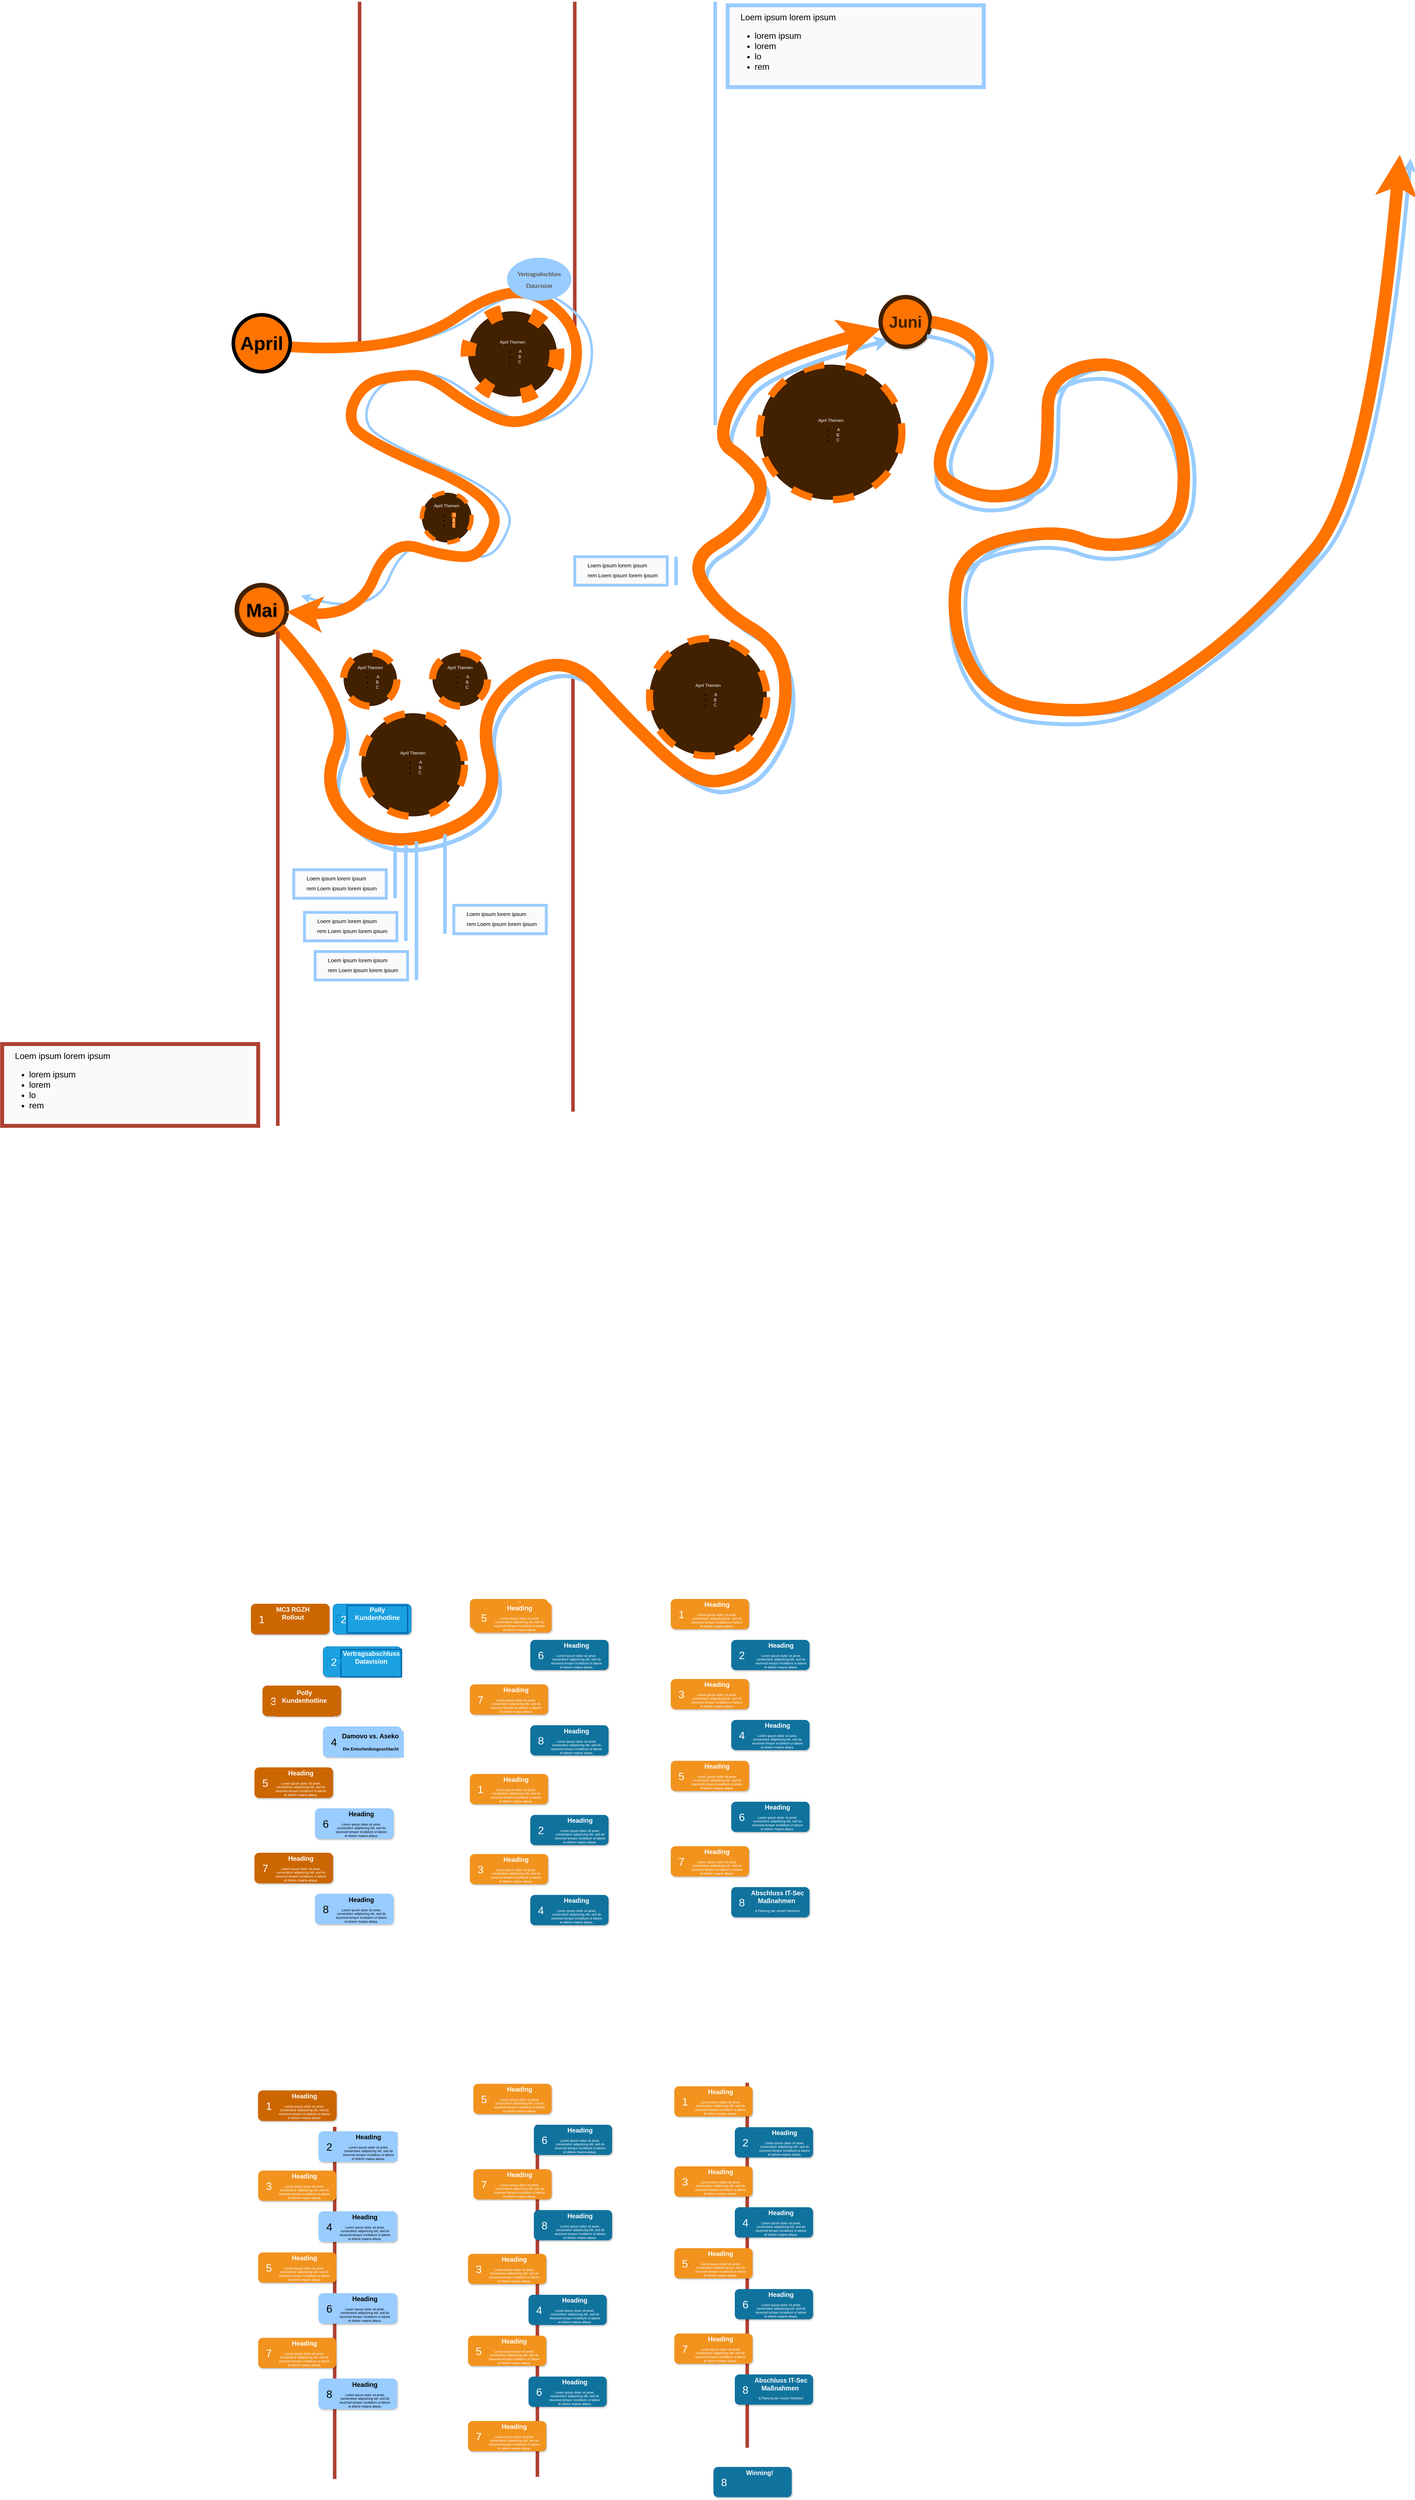 <mxfile version="24.2.2" type="github">
  <diagram name="Page-1" id="fbcf5db9-b524-4cd4-e4f3-379dc89c3999">
    <mxGraphModel dx="6623" dy="6167" grid="1" gridSize="10" guides="1" tooltips="1" connect="1" arrows="1" fold="1" page="1" pageScale="1" pageWidth="850" pageHeight="1100" background="none" math="0" shadow="0">
      <root>
        <mxCell id="0" />
        <mxCell id="1" parent="0" />
        <mxCell id="pPB-DNyD_1tqKT2zvJfa-305" value="" style="group;movable=1;resizable=1;rotatable=1;deletable=1;editable=1;locked=0;connectable=1;" vertex="1" connectable="0" parent="1">
          <mxGeometry x="-730" y="-3160" width="3960" height="7015" as="geometry" />
        </mxCell>
        <mxCell id="pPB-DNyD_1tqKT2zvJfa-149" value="" style="line;strokeWidth=10;direction=south;html=1;fillColor=none;fontSize=13;fontColor=#000000;align=center;strokeColor=#AE4132;" vertex="1" parent="pPB-DNyD_1tqKT2zvJfa-305">
          <mxGeometry x="1500" y="5968" width="10" height="990" as="geometry" />
        </mxCell>
        <mxCell id="2a0f93b5c73ef8e7-1" value="" style="line;strokeWidth=10;direction=south;html=1;fillColor=none;fontSize=13;fontColor=#000000;align=center;strokeColor=#AE4132;" parent="pPB-DNyD_1tqKT2zvJfa-305" vertex="1">
          <mxGeometry x="930" y="5974" width="10" height="990" as="geometry" />
        </mxCell>
        <mxCell id="pPB-DNyD_1tqKT2zvJfa-96" value="" style="rounded=1;whiteSpace=wrap;html=1;strokeColor=#CC6600;strokeWidth=1;fillColor=#CC6600;fontSize=13;align=center;gradientDirection=east;verticalAlign=top;shadow=1;fontColor=#FFFFFF;" vertex="1" parent="pPB-DNyD_1tqKT2zvJfa-305">
          <mxGeometry x="700" y="4504" width="220" height="85" as="geometry" />
        </mxCell>
        <mxCell id="pPB-DNyD_1tqKT2zvJfa-97" value="1" style="text;html=1;strokeColor=#CC6600;fillColor=#CC6600;align=center;verticalAlign=middle;whiteSpace=wrap;fontSize=30;fontColor=#FFFFFF;" vertex="1" parent="pPB-DNyD_1tqKT2zvJfa-305">
          <mxGeometry x="710" y="4537" width="40" height="20" as="geometry" />
        </mxCell>
        <mxCell id="pPB-DNyD_1tqKT2zvJfa-99" value="&lt;h1&gt;&lt;span style=&quot;background-color: initial;&quot;&gt;MC3 RGZH&amp;nbsp; Rollout&amp;nbsp;&lt;/span&gt;&lt;/h1&gt;" style="text;html=1;spacing=5;spacingTop=-20;whiteSpace=wrap;overflow=hidden;strokeColor=#CC6600;strokeWidth=4;fillColor=#CC6600;fontSize=9;align=center;fontColor=#FFFFFF;" vertex="1" parent="pPB-DNyD_1tqKT2zvJfa-305">
          <mxGeometry x="740" y="4508" width="160" height="77" as="geometry" />
        </mxCell>
        <mxCell id="pPB-DNyD_1tqKT2zvJfa-100" value="" style="rounded=1;whiteSpace=wrap;html=1;strokeColor=#006EAF;strokeWidth=1;fillColor=#1ba1e2;fontSize=13;align=center;gradientDirection=east;verticalAlign=top;shadow=1;fontColor=#ffffff;" vertex="1" parent="pPB-DNyD_1tqKT2zvJfa-305">
          <mxGeometry x="930" y="4504" width="220" height="85" as="geometry" />
        </mxCell>
        <mxCell id="pPB-DNyD_1tqKT2zvJfa-101" value="2" style="text;html=1;strokeColor=#006EAF;fillColor=#1ba1e2;align=center;verticalAlign=middle;whiteSpace=wrap;fontSize=30;fontColor=#ffffff;" vertex="1" parent="pPB-DNyD_1tqKT2zvJfa-305">
          <mxGeometry x="940" y="4537" width="40" height="20" as="geometry" />
        </mxCell>
        <mxCell id="pPB-DNyD_1tqKT2zvJfa-102" value="&lt;h1&gt;Polly Kundenhotline&lt;/h1&gt;" style="text;html=1;spacing=5;spacingTop=-20;whiteSpace=wrap;overflow=hidden;strokeColor=#006EAF;strokeWidth=4;fillColor=#1ba1e2;fontSize=9;align=center;fontColor=#ffffff;" vertex="1" parent="pPB-DNyD_1tqKT2zvJfa-305">
          <mxGeometry x="970" y="4508.5" width="170" height="77" as="geometry" />
        </mxCell>
        <mxCell id="2a0f93b5c73ef8e7-4" value="" style="rounded=1;whiteSpace=wrap;html=1;strokeColor=#006EAF;strokeWidth=1;fillColor=#1ba1e2;fontSize=13;align=center;gradientDirection=east;verticalAlign=top;shadow=1;fontColor=#ffffff;" parent="pPB-DNyD_1tqKT2zvJfa-305" vertex="1">
          <mxGeometry x="902.5" y="4624" width="220" height="85" as="geometry" />
        </mxCell>
        <mxCell id="2a0f93b5c73ef8e7-6" value="" style="rounded=1;whiteSpace=wrap;html=1;strokeColor=#CC6600;strokeWidth=1;fillColor=#CC6600;fontSize=13;align=center;gradientDirection=east;verticalAlign=top;shadow=1;" parent="pPB-DNyD_1tqKT2zvJfa-305" vertex="1">
          <mxGeometry x="732.5" y="4734" width="220" height="85" as="geometry" />
        </mxCell>
        <mxCell id="2a0f93b5c73ef8e7-7" value="3" style="text;html=1;strokeColor=#CC6600;fillColor=#CC6600;align=center;verticalAlign=middle;whiteSpace=wrap;fontSize=30;fontColor=#FFFFFF;" parent="pPB-DNyD_1tqKT2zvJfa-305" vertex="1">
          <mxGeometry x="742.5" y="4767" width="40" height="20" as="geometry" />
        </mxCell>
        <mxCell id="2a0f93b5c73ef8e7-8" value="" style="rounded=1;whiteSpace=wrap;html=1;strokeColor=#99CCFF;strokeWidth=1;fillColor=#99CCFF;fontSize=13;align=center;gradientDirection=east;verticalAlign=top;shadow=1;" parent="pPB-DNyD_1tqKT2zvJfa-305" vertex="1">
          <mxGeometry x="902.5" y="4849" width="220" height="85" as="geometry" />
        </mxCell>
        <mxCell id="2a0f93b5c73ef8e7-9" value="4" style="text;html=1;strokeColor=#99CCFF;fillColor=#99CCFF;align=center;verticalAlign=middle;whiteSpace=wrap;fontSize=30;" parent="pPB-DNyD_1tqKT2zvJfa-305" vertex="1">
          <mxGeometry x="912.5" y="4882" width="40" height="20" as="geometry" />
        </mxCell>
        <mxCell id="2a0f93b5c73ef8e7-19" value="&lt;h1&gt;Vertragsabschluss Datavision&lt;/h1&gt;" style="text;html=1;spacing=5;spacingTop=-20;whiteSpace=wrap;overflow=hidden;strokeColor=#006EAF;strokeWidth=4;fillColor=#1ba1e2;fontSize=9;align=center;fontColor=#ffffff;" parent="pPB-DNyD_1tqKT2zvJfa-305" vertex="1">
          <mxGeometry x="952.5" y="4632" width="170" height="77" as="geometry" />
        </mxCell>
        <mxCell id="2a0f93b5c73ef8e7-20" value="&lt;h1&gt;Polly Kundenhotline&lt;/h1&gt;" style="text;html=1;spacing=5;spacingTop=-20;whiteSpace=wrap;overflow=hidden;strokeColor=#CC6600;strokeWidth=4;fillColor=#CC6600;fontSize=9;align=center;fontColor=#FFFFFF;" parent="pPB-DNyD_1tqKT2zvJfa-305" vertex="1">
          <mxGeometry x="770" y="4742" width="160" height="77" as="geometry" />
        </mxCell>
        <mxCell id="2a0f93b5c73ef8e7-21" value="&lt;h1&gt;&lt;span style=&quot;background-color: initial;&quot;&gt;Damovo vs. Aseko&amp;nbsp;&lt;/span&gt;&lt;/h1&gt;&lt;h1&gt;&lt;span style=&quot;background-color: initial;&quot;&gt;&lt;font style=&quot;font-size: 12px;&quot;&gt;Die Entscheidungsschlacht&amp;nbsp;&lt;/font&gt;&lt;/span&gt;&lt;br&gt;&lt;/h1&gt;" style="text;html=1;spacing=5;spacingTop=-20;whiteSpace=wrap;overflow=hidden;strokeColor=#99CCFF;strokeWidth=4;fillColor=#99CCFF;fontSize=9;align=center;" parent="pPB-DNyD_1tqKT2zvJfa-305" vertex="1">
          <mxGeometry x="947.5" y="4864" width="180" height="70" as="geometry" />
        </mxCell>
        <mxCell id="pPB-DNyD_1tqKT2zvJfa-98" value="2" style="text;html=1;strokeColor=#006EAF;fillColor=#1ba1e2;align=center;verticalAlign=middle;whiteSpace=wrap;fontSize=30;fontColor=#ffffff;" vertex="1" parent="pPB-DNyD_1tqKT2zvJfa-305">
          <mxGeometry x="912.5" y="4657" width="40" height="20" as="geometry" />
        </mxCell>
        <mxCell id="2a0f93b5c73ef8e7-10" value="" style="rounded=1;whiteSpace=wrap;html=1;strokeColor=#CC6600;strokeWidth=1;fillColor=#CC6600;fontSize=13;align=center;gradientDirection=east;verticalAlign=top;shadow=1;" parent="pPB-DNyD_1tqKT2zvJfa-305" vertex="1">
          <mxGeometry x="710" y="4964" width="220" height="85" as="geometry" />
        </mxCell>
        <mxCell id="2a0f93b5c73ef8e7-11" value="5" style="text;html=1;strokeColor=#CC6600;fillColor=#CC6600;align=center;verticalAlign=middle;whiteSpace=wrap;fontSize=30;fontColor=#FFFFFF;" parent="pPB-DNyD_1tqKT2zvJfa-305" vertex="1">
          <mxGeometry x="720" y="4997" width="40" height="20" as="geometry" />
        </mxCell>
        <mxCell id="2a0f93b5c73ef8e7-12" value="" style="rounded=1;whiteSpace=wrap;html=1;strokeColor=#99CCFF;strokeWidth=1;fillColor=#99CCFF;fontSize=13;align=center;gradientDirection=east;verticalAlign=top;shadow=1;" parent="pPB-DNyD_1tqKT2zvJfa-305" vertex="1">
          <mxGeometry x="880" y="5079" width="220" height="85" as="geometry" />
        </mxCell>
        <mxCell id="2a0f93b5c73ef8e7-13" value="6" style="text;html=1;strokeColor=#99CCFF;fillColor=#99CCFF;align=center;verticalAlign=middle;whiteSpace=wrap;fontSize=30;" parent="pPB-DNyD_1tqKT2zvJfa-305" vertex="1">
          <mxGeometry x="890" y="5112" width="40" height="20" as="geometry" />
        </mxCell>
        <mxCell id="2a0f93b5c73ef8e7-14" value="" style="rounded=1;whiteSpace=wrap;html=1;strokeColor=#CC6600;strokeWidth=1;fillColor=#CC6600;fontSize=13;align=center;gradientDirection=east;verticalAlign=top;shadow=1;" parent="pPB-DNyD_1tqKT2zvJfa-305" vertex="1">
          <mxGeometry x="710" y="5204" width="220" height="85" as="geometry" />
        </mxCell>
        <mxCell id="2a0f93b5c73ef8e7-15" value="7" style="text;html=1;strokeColor=#CC6600;fillColor=#CC6600;align=center;verticalAlign=middle;whiteSpace=wrap;fontSize=30;fontColor=#FFFFFF;" parent="pPB-DNyD_1tqKT2zvJfa-305" vertex="1">
          <mxGeometry x="720" y="5237" width="40" height="20" as="geometry" />
        </mxCell>
        <mxCell id="2a0f93b5c73ef8e7-16" value="" style="rounded=1;whiteSpace=wrap;html=1;strokeColor=#99CCFF;strokeWidth=1;fillColor=#99CCFF;fontSize=13;align=center;gradientDirection=east;verticalAlign=top;shadow=1;" parent="pPB-DNyD_1tqKT2zvJfa-305" vertex="1">
          <mxGeometry x="880" y="5319" width="220" height="85" as="geometry" />
        </mxCell>
        <mxCell id="2a0f93b5c73ef8e7-17" value="8" style="text;html=1;strokeColor=#99CCFF;fillColor=#99CCFF;align=center;verticalAlign=middle;whiteSpace=wrap;fontSize=30;" parent="pPB-DNyD_1tqKT2zvJfa-305" vertex="1">
          <mxGeometry x="890" y="5352" width="40" height="20" as="geometry" />
        </mxCell>
        <mxCell id="2a0f93b5c73ef8e7-22" value="&lt;h1&gt;Heading&lt;/h1&gt;&lt;p&gt;Lorem ipsum dolor sit amet, consectetur adipisicing elit, sed do eiusmod tempor incididunt ut labore et dolore magna aliqua.&lt;/p&gt;" style="text;html=1;spacing=5;spacingTop=-20;whiteSpace=wrap;overflow=hidden;strokeColor=#CC6600;strokeWidth=4;fillColor=#CC6600;fontSize=9;align=center;fontColor=#FFFFFF;" parent="pPB-DNyD_1tqKT2zvJfa-305" vertex="1">
          <mxGeometry x="760" y="4968" width="160" height="77" as="geometry" />
        </mxCell>
        <mxCell id="2a0f93b5c73ef8e7-23" value="&lt;h1&gt;Heading&lt;/h1&gt;&lt;p&gt;Lorem ipsum dolor sit amet, consectetur adipisicing elit, sed do eiusmod tempor incididunt ut labore et dolore magna aliqua.&lt;/p&gt;" style="text;html=1;spacing=5;spacingTop=-20;whiteSpace=wrap;overflow=hidden;strokeColor=#99CCFF;strokeWidth=4;fillColor=#99CCFF;fontSize=9;align=center;" parent="pPB-DNyD_1tqKT2zvJfa-305" vertex="1">
          <mxGeometry x="930" y="5083" width="160" height="77" as="geometry" />
        </mxCell>
        <mxCell id="2a0f93b5c73ef8e7-24" value="&lt;h1&gt;Heading&lt;/h1&gt;&lt;p&gt;Lorem ipsum dolor sit amet, consectetur adipisicing elit, sed do eiusmod tempor incididunt ut labore et dolore magna aliqua.&lt;/p&gt;" style="text;html=1;spacing=5;spacingTop=-20;whiteSpace=wrap;overflow=hidden;strokeColor=#CC6600;strokeWidth=4;fillColor=#CC6600;fontSize=9;align=center;fontColor=#FFFFFF;" parent="pPB-DNyD_1tqKT2zvJfa-305" vertex="1">
          <mxGeometry x="760" y="5208" width="160" height="77" as="geometry" />
        </mxCell>
        <mxCell id="2a0f93b5c73ef8e7-25" value="&lt;h1&gt;Heading&lt;/h1&gt;&lt;p&gt;Lorem ipsum dolor sit amet, consectetur adipisicing elit, sed do eiusmod tempor incididunt ut labore et dolore magna aliqua.&lt;/p&gt;" style="text;html=1;spacing=5;spacingTop=-20;whiteSpace=wrap;overflow=hidden;strokeColor=#99CCFF;strokeWidth=4;fillColor=#99CCFF;fontSize=9;align=center;" parent="pPB-DNyD_1tqKT2zvJfa-305" vertex="1">
          <mxGeometry x="930" y="5324" width="160" height="77" as="geometry" />
        </mxCell>
        <mxCell id="pPB-DNyD_1tqKT2zvJfa-2" value="" style="rounded=1;whiteSpace=wrap;html=1;strokeColor=#CC6600;strokeWidth=1;fillColor=#CC6600;fontSize=13;align=center;gradientDirection=east;verticalAlign=top;shadow=1;" vertex="1" parent="pPB-DNyD_1tqKT2zvJfa-305">
          <mxGeometry x="720" y="5872" width="220" height="85" as="geometry" />
        </mxCell>
        <mxCell id="pPB-DNyD_1tqKT2zvJfa-3" value="1" style="text;html=1;strokeColor=#CC6600;fillColor=#CC6600;align=center;verticalAlign=middle;whiteSpace=wrap;fontSize=30;fontColor=#FFFFFF;" vertex="1" parent="pPB-DNyD_1tqKT2zvJfa-305">
          <mxGeometry x="730" y="5905" width="40" height="20" as="geometry" />
        </mxCell>
        <mxCell id="pPB-DNyD_1tqKT2zvJfa-4" value="" style="rounded=1;whiteSpace=wrap;html=1;strokeColor=#99CCFF;strokeWidth=1;fillColor=#99CCFF;fontSize=13;align=center;gradientDirection=east;verticalAlign=top;shadow=1;" vertex="1" parent="pPB-DNyD_1tqKT2zvJfa-305">
          <mxGeometry x="890" y="5987" width="220" height="85" as="geometry" />
        </mxCell>
        <mxCell id="pPB-DNyD_1tqKT2zvJfa-5" value="2" style="text;html=1;strokeColor=#99CCFF;fillColor=#99CCFF;align=center;verticalAlign=middle;whiteSpace=wrap;fontSize=30;" vertex="1" parent="pPB-DNyD_1tqKT2zvJfa-305">
          <mxGeometry x="900" y="6020" width="40" height="20" as="geometry" />
        </mxCell>
        <mxCell id="pPB-DNyD_1tqKT2zvJfa-6" value="" style="rounded=1;whiteSpace=wrap;html=1;strokeColor=none;strokeWidth=1;fillColor=#F2931E;fontSize=13;fontColor=#FFFFFF;align=center;gradientColor=none;gradientDirection=east;verticalAlign=top;shadow=1;" vertex="1" parent="pPB-DNyD_1tqKT2zvJfa-305">
          <mxGeometry x="720" y="6097" width="220" height="85" as="geometry" />
        </mxCell>
        <mxCell id="pPB-DNyD_1tqKT2zvJfa-7" value="3" style="text;html=1;strokeColor=none;fillColor=none;align=center;verticalAlign=middle;whiteSpace=wrap;fontSize=30;fontColor=#FFFFFF;" vertex="1" parent="pPB-DNyD_1tqKT2zvJfa-305">
          <mxGeometry x="730" y="6130" width="40" height="20" as="geometry" />
        </mxCell>
        <mxCell id="pPB-DNyD_1tqKT2zvJfa-8" value="" style="rounded=1;whiteSpace=wrap;html=1;strokeColor=#99CCFF;strokeWidth=1;fillColor=#99CCFF;fontSize=13;align=center;gradientDirection=east;verticalAlign=top;shadow=1;" vertex="1" parent="pPB-DNyD_1tqKT2zvJfa-305">
          <mxGeometry x="890" y="6212" width="220" height="85" as="geometry" />
        </mxCell>
        <mxCell id="pPB-DNyD_1tqKT2zvJfa-9" value="4" style="text;html=1;strokeColor=#99CCFF;fillColor=#99CCFF;align=center;verticalAlign=middle;whiteSpace=wrap;fontSize=30;" vertex="1" parent="pPB-DNyD_1tqKT2zvJfa-305">
          <mxGeometry x="900" y="6245" width="40" height="20" as="geometry" />
        </mxCell>
        <mxCell id="pPB-DNyD_1tqKT2zvJfa-10" value="" style="rounded=1;whiteSpace=wrap;html=1;strokeColor=none;strokeWidth=1;fillColor=#F2931E;fontSize=13;fontColor=#FFFFFF;align=center;gradientColor=none;gradientDirection=east;verticalAlign=top;shadow=1;" vertex="1" parent="pPB-DNyD_1tqKT2zvJfa-305">
          <mxGeometry x="720" y="6327" width="220" height="85" as="geometry" />
        </mxCell>
        <mxCell id="pPB-DNyD_1tqKT2zvJfa-11" value="5" style="text;html=1;strokeColor=none;fillColor=none;align=center;verticalAlign=middle;whiteSpace=wrap;fontSize=30;fontColor=#FFFFFF;" vertex="1" parent="pPB-DNyD_1tqKT2zvJfa-305">
          <mxGeometry x="730" y="6360" width="40" height="20" as="geometry" />
        </mxCell>
        <mxCell id="pPB-DNyD_1tqKT2zvJfa-12" value="" style="rounded=1;whiteSpace=wrap;html=1;strokeColor=#99CCFF;strokeWidth=1;fillColor=#99CCFF;fontSize=13;align=center;gradientDirection=east;verticalAlign=top;shadow=1;" vertex="1" parent="pPB-DNyD_1tqKT2zvJfa-305">
          <mxGeometry x="890" y="6442" width="220" height="85" as="geometry" />
        </mxCell>
        <mxCell id="pPB-DNyD_1tqKT2zvJfa-13" value="6" style="text;html=1;strokeColor=#99CCFF;fillColor=#99CCFF;align=center;verticalAlign=middle;whiteSpace=wrap;fontSize=30;" vertex="1" parent="pPB-DNyD_1tqKT2zvJfa-305">
          <mxGeometry x="900" y="6475" width="40" height="20" as="geometry" />
        </mxCell>
        <mxCell id="pPB-DNyD_1tqKT2zvJfa-14" value="" style="rounded=1;whiteSpace=wrap;html=1;strokeColor=none;strokeWidth=1;fillColor=#F2931E;fontSize=13;fontColor=#FFFFFF;align=center;gradientColor=none;gradientDirection=east;verticalAlign=top;shadow=1;" vertex="1" parent="pPB-DNyD_1tqKT2zvJfa-305">
          <mxGeometry x="720" y="6567" width="220" height="85" as="geometry" />
        </mxCell>
        <mxCell id="pPB-DNyD_1tqKT2zvJfa-15" value="7" style="text;html=1;strokeColor=none;fillColor=none;align=center;verticalAlign=middle;whiteSpace=wrap;fontSize=30;fontColor=#FFFFFF;" vertex="1" parent="pPB-DNyD_1tqKT2zvJfa-305">
          <mxGeometry x="730" y="6600" width="40" height="20" as="geometry" />
        </mxCell>
        <mxCell id="pPB-DNyD_1tqKT2zvJfa-16" value="" style="rounded=1;whiteSpace=wrap;html=1;strokeColor=#99CCFF;strokeWidth=1;fillColor=#99CCFF;fontSize=13;align=center;gradientDirection=east;verticalAlign=top;shadow=1;" vertex="1" parent="pPB-DNyD_1tqKT2zvJfa-305">
          <mxGeometry x="890" y="6682" width="220" height="85" as="geometry" />
        </mxCell>
        <mxCell id="pPB-DNyD_1tqKT2zvJfa-17" value="8" style="text;html=1;strokeColor=#99CCFF;fillColor=#99CCFF;align=center;verticalAlign=middle;whiteSpace=wrap;fontSize=30;" vertex="1" parent="pPB-DNyD_1tqKT2zvJfa-305">
          <mxGeometry x="900" y="6715" width="40" height="20" as="geometry" />
        </mxCell>
        <mxCell id="pPB-DNyD_1tqKT2zvJfa-18" value="&lt;h1&gt;Heading&lt;/h1&gt;&lt;p&gt;Lorem ipsum dolor sit amet, consectetur adipisicing elit, sed do eiusmod tempor incididunt ut labore et dolore magna aliqua.&lt;/p&gt;" style="text;html=1;spacing=5;spacingTop=-20;whiteSpace=wrap;overflow=hidden;strokeColor=#CC6600;strokeWidth=4;fillColor=#CC6600;fontSize=9;align=center;fontColor=#FFFFFF;" vertex="1" parent="pPB-DNyD_1tqKT2zvJfa-305">
          <mxGeometry x="770" y="5876" width="160" height="77" as="geometry" />
        </mxCell>
        <mxCell id="pPB-DNyD_1tqKT2zvJfa-19" value="&lt;h1&gt;Heading&lt;/h1&gt;&lt;p&gt;Lorem ipsum dolor sit amet, consectetur adipisicing elit, sed do eiusmod tempor incididunt ut labore et dolore magna aliqua.&lt;/p&gt;" style="text;html=1;spacing=5;spacingTop=-20;whiteSpace=wrap;overflow=hidden;strokeColor=#99CCFF;strokeWidth=4;fillColor=#99CCFF;fontSize=9;align=center;" vertex="1" parent="pPB-DNyD_1tqKT2zvJfa-305">
          <mxGeometry x="950" y="5991" width="160" height="77" as="geometry" />
        </mxCell>
        <mxCell id="pPB-DNyD_1tqKT2zvJfa-20" value="&lt;h1&gt;Heading&lt;/h1&gt;&lt;p&gt;Lorem ipsum dolor sit amet, consectetur adipisicing elit, sed do eiusmod tempor incididunt ut labore et dolore magna aliqua.&lt;/p&gt;" style="text;html=1;spacing=5;spacingTop=-20;whiteSpace=wrap;overflow=hidden;strokeColor=none;strokeWidth=4;fillColor=none;gradientColor=#007FFF;fontSize=9;fontColor=#FFFFFF;align=center;" vertex="1" parent="pPB-DNyD_1tqKT2zvJfa-305">
          <mxGeometry x="770" y="6101" width="160" height="77" as="geometry" />
        </mxCell>
        <mxCell id="pPB-DNyD_1tqKT2zvJfa-21" value="&lt;h1&gt;Heading&lt;/h1&gt;&lt;p&gt;Lorem ipsum dolor sit amet, consectetur adipisicing elit, sed do eiusmod tempor incididunt ut labore et dolore magna aliqua.&lt;/p&gt;" style="text;html=1;spacing=5;spacingTop=-20;whiteSpace=wrap;overflow=hidden;strokeColor=#99CCFF;strokeWidth=4;fillColor=#99CCFF;fontSize=9;align=center;" vertex="1" parent="pPB-DNyD_1tqKT2zvJfa-305">
          <mxGeometry x="940" y="6216" width="160" height="77" as="geometry" />
        </mxCell>
        <mxCell id="pPB-DNyD_1tqKT2zvJfa-22" value="&lt;h1&gt;Heading&lt;/h1&gt;&lt;p&gt;Lorem ipsum dolor sit amet, consectetur adipisicing elit, sed do eiusmod tempor incididunt ut labore et dolore magna aliqua.&lt;/p&gt;" style="text;html=1;spacing=5;spacingTop=-20;whiteSpace=wrap;overflow=hidden;strokeColor=none;strokeWidth=4;fillColor=none;gradientColor=#007FFF;fontSize=9;fontColor=#FFFFFF;align=center;" vertex="1" parent="pPB-DNyD_1tqKT2zvJfa-305">
          <mxGeometry x="770" y="6331" width="160" height="77" as="geometry" />
        </mxCell>
        <mxCell id="pPB-DNyD_1tqKT2zvJfa-23" value="&lt;h1&gt;Heading&lt;/h1&gt;&lt;p&gt;Lorem ipsum dolor sit amet, consectetur adipisicing elit, sed do eiusmod tempor incididunt ut labore et dolore magna aliqua.&lt;/p&gt;" style="text;html=1;spacing=5;spacingTop=-20;whiteSpace=wrap;overflow=hidden;strokeColor=#99CCFF;strokeWidth=4;fillColor=#99CCFF;fontSize=9;align=center;" vertex="1" parent="pPB-DNyD_1tqKT2zvJfa-305">
          <mxGeometry x="940" y="6446" width="160" height="77" as="geometry" />
        </mxCell>
        <mxCell id="pPB-DNyD_1tqKT2zvJfa-24" value="&lt;h1&gt;Heading&lt;/h1&gt;&lt;p&gt;Lorem ipsum dolor sit amet, consectetur adipisicing elit, sed do eiusmod tempor incididunt ut labore et dolore magna aliqua.&lt;/p&gt;" style="text;html=1;spacing=5;spacingTop=-20;whiteSpace=wrap;overflow=hidden;strokeColor=none;strokeWidth=4;fillColor=none;gradientColor=#007FFF;fontSize=9;fontColor=#FFFFFF;align=center;" vertex="1" parent="pPB-DNyD_1tqKT2zvJfa-305">
          <mxGeometry x="770" y="6571" width="160" height="77" as="geometry" />
        </mxCell>
        <mxCell id="pPB-DNyD_1tqKT2zvJfa-25" value="&lt;h1&gt;Heading&lt;/h1&gt;&lt;p&gt;Lorem ipsum dolor sit amet, consectetur adipisicing elit, sed do eiusmod tempor incididunt ut labore et dolore magna aliqua.&lt;/p&gt;" style="text;html=1;spacing=5;spacingTop=-20;whiteSpace=wrap;overflow=hidden;strokeColor=#99CCFF;strokeWidth=4;fillColor=#99CCFF;fontSize=9;align=center;" vertex="1" parent="pPB-DNyD_1tqKT2zvJfa-305">
          <mxGeometry x="940" y="6687" width="160" height="77" as="geometry" />
        </mxCell>
        <mxCell id="pPB-DNyD_1tqKT2zvJfa-110" value="" style="rounded=1;whiteSpace=wrap;html=1;strokeColor=none;strokeWidth=1;fillColor=#F2931E;fontSize=13;fontColor=#FFFFFF;align=center;gradientColor=none;gradientDirection=east;verticalAlign=top;shadow=1;" vertex="1" parent="pPB-DNyD_1tqKT2zvJfa-305">
          <mxGeometry x="1315" y="4490" width="220" height="85" as="geometry" />
        </mxCell>
        <mxCell id="pPB-DNyD_1tqKT2zvJfa-111" value="5" style="text;html=1;strokeColor=none;fillColor=none;align=center;verticalAlign=middle;whiteSpace=wrap;fontSize=30;fontColor=#FFFFFF;" vertex="1" parent="pPB-DNyD_1tqKT2zvJfa-305">
          <mxGeometry x="1325" y="4523" width="40" height="20" as="geometry" />
        </mxCell>
        <mxCell id="pPB-DNyD_1tqKT2zvJfa-112" value="" style="rounded=1;whiteSpace=wrap;html=1;strokeColor=none;strokeWidth=1;fillColor=#10739E;fontSize=13;fontColor=#FFFFFF;align=center;gradientColor=none;gradientDirection=east;verticalAlign=top;shadow=1;" vertex="1" parent="pPB-DNyD_1tqKT2zvJfa-305">
          <mxGeometry x="1485" y="4605" width="220" height="85" as="geometry" />
        </mxCell>
        <mxCell id="pPB-DNyD_1tqKT2zvJfa-113" value="6" style="text;html=1;strokeColor=none;fillColor=none;align=center;verticalAlign=middle;whiteSpace=wrap;fontSize=30;fontColor=#FFFFFF;" vertex="1" parent="pPB-DNyD_1tqKT2zvJfa-305">
          <mxGeometry x="1495" y="4638" width="40" height="20" as="geometry" />
        </mxCell>
        <mxCell id="pPB-DNyD_1tqKT2zvJfa-114" value="" style="rounded=1;whiteSpace=wrap;html=1;strokeColor=none;strokeWidth=1;fillColor=#F2931E;fontSize=13;fontColor=#FFFFFF;align=center;gradientColor=none;gradientDirection=east;verticalAlign=top;shadow=1;" vertex="1" parent="pPB-DNyD_1tqKT2zvJfa-305">
          <mxGeometry x="1315" y="4730" width="220" height="85" as="geometry" />
        </mxCell>
        <mxCell id="pPB-DNyD_1tqKT2zvJfa-115" value="7" style="text;html=1;strokeColor=none;fillColor=none;align=center;verticalAlign=middle;whiteSpace=wrap;fontSize=30;fontColor=#FFFFFF;" vertex="1" parent="pPB-DNyD_1tqKT2zvJfa-305">
          <mxGeometry x="1325" y="4763" width="40" height="20" as="geometry" />
        </mxCell>
        <mxCell id="pPB-DNyD_1tqKT2zvJfa-116" value="" style="rounded=1;whiteSpace=wrap;html=1;strokeColor=none;strokeWidth=1;fillColor=#10739E;fontSize=13;fontColor=#FFFFFF;align=center;gradientColor=none;gradientDirection=east;verticalAlign=top;shadow=1;" vertex="1" parent="pPB-DNyD_1tqKT2zvJfa-305">
          <mxGeometry x="1485" y="4845" width="220" height="85" as="geometry" />
        </mxCell>
        <mxCell id="pPB-DNyD_1tqKT2zvJfa-117" value="8" style="text;html=1;strokeColor=none;fillColor=none;align=center;verticalAlign=middle;whiteSpace=wrap;fontSize=30;fontColor=#FFFFFF;" vertex="1" parent="pPB-DNyD_1tqKT2zvJfa-305">
          <mxGeometry x="1495" y="4878" width="40" height="20" as="geometry" />
        </mxCell>
        <mxCell id="pPB-DNyD_1tqKT2zvJfa-118" value="&lt;h1&gt;Heading&lt;/h1&gt;&lt;p&gt;Lorem ipsum dolor sit amet, consectetur adipisicing elit, sed do eiusmod tempor incididunt ut labore et dolore magna aliqua.&lt;/p&gt;" style="text;html=1;spacing=5;spacingTop=-20;whiteSpace=wrap;overflow=hidden;strokeColor=none;strokeWidth=4;fillColor=none;gradientColor=#007FFF;fontSize=9;fontColor=#FFFFFF;align=center;" vertex="1" parent="pPB-DNyD_1tqKT2zvJfa-305">
          <mxGeometry x="1365" y="4494" width="160" height="77" as="geometry" />
        </mxCell>
        <mxCell id="pPB-DNyD_1tqKT2zvJfa-119" value="&lt;h1&gt;Heading&lt;/h1&gt;&lt;p&gt;Lorem ipsum dolor sit amet, consectetur adipisicing elit, sed do eiusmod tempor incididunt ut labore et dolore magna aliqua.&lt;/p&gt;" style="text;html=1;spacing=5;spacingTop=-20;whiteSpace=wrap;overflow=hidden;strokeColor=none;strokeWidth=4;fillColor=none;gradientColor=#007FFF;fontSize=9;fontColor=#FFFFFF;align=center;" vertex="1" parent="pPB-DNyD_1tqKT2zvJfa-305">
          <mxGeometry x="1535" y="4609" width="160" height="77" as="geometry" />
        </mxCell>
        <mxCell id="pPB-DNyD_1tqKT2zvJfa-120" value="&lt;h1&gt;Heading&lt;/h1&gt;&lt;p&gt;Lorem ipsum dolor sit amet, consectetur adipisicing elit, sed do eiusmod tempor incididunt ut labore et dolore magna aliqua.&lt;/p&gt;" style="text;html=1;spacing=5;spacingTop=-20;whiteSpace=wrap;overflow=hidden;strokeColor=none;strokeWidth=4;fillColor=none;gradientColor=#007FFF;fontSize=9;fontColor=#FFFFFF;align=center;" vertex="1" parent="pPB-DNyD_1tqKT2zvJfa-305">
          <mxGeometry x="1365" y="4734" width="160" height="77" as="geometry" />
        </mxCell>
        <mxCell id="pPB-DNyD_1tqKT2zvJfa-121" value="&lt;h1&gt;Heading&lt;/h1&gt;&lt;p&gt;Lorem ipsum dolor sit amet, consectetur adipisicing elit, sed do eiusmod tempor incididunt ut labore et dolore magna aliqua.&lt;/p&gt;" style="text;html=1;spacing=5;spacingTop=-20;whiteSpace=wrap;overflow=hidden;strokeColor=none;strokeWidth=4;fillColor=none;gradientColor=#007FFF;fontSize=9;fontColor=#FFFFFF;align=center;" vertex="1" parent="pPB-DNyD_1tqKT2zvJfa-305">
          <mxGeometry x="1535" y="4850" width="160" height="77" as="geometry" />
        </mxCell>
        <mxCell id="pPB-DNyD_1tqKT2zvJfa-122" value="" style="rounded=1;whiteSpace=wrap;html=1;strokeColor=none;strokeWidth=1;fillColor=#F2931E;fontSize=13;fontColor=#FFFFFF;align=center;gradientColor=none;gradientDirection=east;verticalAlign=top;shadow=1;" vertex="1" parent="pPB-DNyD_1tqKT2zvJfa-305">
          <mxGeometry x="1325" y="4500" width="220" height="85" as="geometry" />
        </mxCell>
        <mxCell id="pPB-DNyD_1tqKT2zvJfa-123" value="5" style="text;html=1;strokeColor=none;fillColor=none;align=center;verticalAlign=middle;whiteSpace=wrap;fontSize=30;fontColor=#FFFFFF;" vertex="1" parent="pPB-DNyD_1tqKT2zvJfa-305">
          <mxGeometry x="1335" y="4533" width="40" height="20" as="geometry" />
        </mxCell>
        <mxCell id="pPB-DNyD_1tqKT2zvJfa-124" value="&lt;h1&gt;Heading&lt;/h1&gt;&lt;p&gt;Lorem ipsum dolor sit amet, consectetur adipisicing elit, sed do eiusmod tempor incididunt ut labore et dolore magna aliqua.&lt;/p&gt;" style="text;html=1;spacing=5;spacingTop=-20;whiteSpace=wrap;overflow=hidden;strokeColor=none;strokeWidth=4;fillColor=none;gradientColor=#007FFF;fontSize=9;fontColor=#FFFFFF;align=center;" vertex="1" parent="pPB-DNyD_1tqKT2zvJfa-305">
          <mxGeometry x="1375" y="4504" width="160" height="77" as="geometry" />
        </mxCell>
        <mxCell id="pPB-DNyD_1tqKT2zvJfa-125" value="" style="rounded=1;whiteSpace=wrap;html=1;strokeColor=none;strokeWidth=1;fillColor=#F2931E;fontSize=13;fontColor=#FFFFFF;align=center;gradientColor=none;gradientDirection=east;verticalAlign=top;shadow=1;" vertex="1" parent="pPB-DNyD_1tqKT2zvJfa-305">
          <mxGeometry x="1315" y="4982" width="220" height="85" as="geometry" />
        </mxCell>
        <mxCell id="pPB-DNyD_1tqKT2zvJfa-126" value="1" style="text;html=1;strokeColor=none;fillColor=none;align=center;verticalAlign=middle;whiteSpace=wrap;fontSize=30;fontColor=#FFFFFF;" vertex="1" parent="pPB-DNyD_1tqKT2zvJfa-305">
          <mxGeometry x="1325" y="5015" width="40" height="20" as="geometry" />
        </mxCell>
        <mxCell id="pPB-DNyD_1tqKT2zvJfa-127" value="" style="rounded=1;whiteSpace=wrap;html=1;strokeColor=none;strokeWidth=1;fillColor=#10739E;fontSize=13;fontColor=#FFFFFF;align=center;gradientColor=none;gradientDirection=east;verticalAlign=top;shadow=1;" vertex="1" parent="pPB-DNyD_1tqKT2zvJfa-305">
          <mxGeometry x="1485" y="5097" width="220" height="85" as="geometry" />
        </mxCell>
        <mxCell id="pPB-DNyD_1tqKT2zvJfa-128" value="2" style="text;html=1;strokeColor=none;fillColor=none;align=center;verticalAlign=middle;whiteSpace=wrap;fontSize=30;fontColor=#FFFFFF;" vertex="1" parent="pPB-DNyD_1tqKT2zvJfa-305">
          <mxGeometry x="1495" y="5130" width="40" height="20" as="geometry" />
        </mxCell>
        <mxCell id="pPB-DNyD_1tqKT2zvJfa-129" value="" style="rounded=1;whiteSpace=wrap;html=1;strokeColor=none;strokeWidth=1;fillColor=#F2931E;fontSize=13;fontColor=#FFFFFF;align=center;gradientColor=none;gradientDirection=east;verticalAlign=top;shadow=1;" vertex="1" parent="pPB-DNyD_1tqKT2zvJfa-305">
          <mxGeometry x="1315" y="5207" width="220" height="85" as="geometry" />
        </mxCell>
        <mxCell id="pPB-DNyD_1tqKT2zvJfa-130" value="3" style="text;html=1;strokeColor=none;fillColor=none;align=center;verticalAlign=middle;whiteSpace=wrap;fontSize=30;fontColor=#FFFFFF;" vertex="1" parent="pPB-DNyD_1tqKT2zvJfa-305">
          <mxGeometry x="1325" y="5240" width="40" height="20" as="geometry" />
        </mxCell>
        <mxCell id="pPB-DNyD_1tqKT2zvJfa-131" value="" style="rounded=1;whiteSpace=wrap;html=1;strokeColor=none;strokeWidth=1;fillColor=#10739E;fontSize=13;fontColor=#FFFFFF;align=center;gradientColor=none;gradientDirection=east;verticalAlign=top;shadow=1;" vertex="1" parent="pPB-DNyD_1tqKT2zvJfa-305">
          <mxGeometry x="1485" y="5322" width="220" height="85" as="geometry" />
        </mxCell>
        <mxCell id="pPB-DNyD_1tqKT2zvJfa-132" value="4" style="text;html=1;strokeColor=none;fillColor=none;align=center;verticalAlign=middle;whiteSpace=wrap;fontSize=30;fontColor=#FFFFFF;" vertex="1" parent="pPB-DNyD_1tqKT2zvJfa-305">
          <mxGeometry x="1495" y="5355" width="40" height="20" as="geometry" />
        </mxCell>
        <mxCell id="pPB-DNyD_1tqKT2zvJfa-133" value="" style="rounded=1;whiteSpace=wrap;html=1;strokeColor=none;strokeWidth=1;fillColor=#F2931E;fontSize=13;fontColor=#FFFFFF;align=center;gradientColor=none;gradientDirection=east;verticalAlign=top;shadow=1;" vertex="1" parent="pPB-DNyD_1tqKT2zvJfa-305">
          <mxGeometry x="1325" y="5853" width="220" height="85" as="geometry" />
        </mxCell>
        <mxCell id="pPB-DNyD_1tqKT2zvJfa-134" value="5" style="text;html=1;strokeColor=none;fillColor=none;align=center;verticalAlign=middle;whiteSpace=wrap;fontSize=30;fontColor=#FFFFFF;" vertex="1" parent="pPB-DNyD_1tqKT2zvJfa-305">
          <mxGeometry x="1335" y="5886" width="40" height="20" as="geometry" />
        </mxCell>
        <mxCell id="pPB-DNyD_1tqKT2zvJfa-135" value="" style="rounded=1;whiteSpace=wrap;html=1;strokeColor=none;strokeWidth=1;fillColor=#10739E;fontSize=13;fontColor=#FFFFFF;align=center;gradientColor=none;gradientDirection=east;verticalAlign=top;shadow=1;" vertex="1" parent="pPB-DNyD_1tqKT2zvJfa-305">
          <mxGeometry x="1495" y="5968" width="220" height="85" as="geometry" />
        </mxCell>
        <mxCell id="pPB-DNyD_1tqKT2zvJfa-136" value="6" style="text;html=1;strokeColor=none;fillColor=none;align=center;verticalAlign=middle;whiteSpace=wrap;fontSize=30;fontColor=#FFFFFF;" vertex="1" parent="pPB-DNyD_1tqKT2zvJfa-305">
          <mxGeometry x="1505" y="6001" width="40" height="20" as="geometry" />
        </mxCell>
        <mxCell id="pPB-DNyD_1tqKT2zvJfa-137" value="" style="rounded=1;whiteSpace=wrap;html=1;strokeColor=none;strokeWidth=1;fillColor=#F2931E;fontSize=13;fontColor=#FFFFFF;align=center;gradientColor=none;gradientDirection=east;verticalAlign=top;shadow=1;" vertex="1" parent="pPB-DNyD_1tqKT2zvJfa-305">
          <mxGeometry x="1325" y="6093" width="220" height="85" as="geometry" />
        </mxCell>
        <mxCell id="pPB-DNyD_1tqKT2zvJfa-138" value="7" style="text;html=1;strokeColor=none;fillColor=none;align=center;verticalAlign=middle;whiteSpace=wrap;fontSize=30;fontColor=#FFFFFF;" vertex="1" parent="pPB-DNyD_1tqKT2zvJfa-305">
          <mxGeometry x="1335" y="6126" width="40" height="20" as="geometry" />
        </mxCell>
        <mxCell id="pPB-DNyD_1tqKT2zvJfa-139" value="" style="rounded=1;whiteSpace=wrap;html=1;strokeColor=none;strokeWidth=1;fillColor=#10739E;fontSize=13;fontColor=#FFFFFF;align=center;gradientColor=none;gradientDirection=east;verticalAlign=top;shadow=1;" vertex="1" parent="pPB-DNyD_1tqKT2zvJfa-305">
          <mxGeometry x="1495" y="6208" width="220" height="85" as="geometry" />
        </mxCell>
        <mxCell id="pPB-DNyD_1tqKT2zvJfa-140" value="8" style="text;html=1;strokeColor=none;fillColor=none;align=center;verticalAlign=middle;whiteSpace=wrap;fontSize=30;fontColor=#FFFFFF;" vertex="1" parent="pPB-DNyD_1tqKT2zvJfa-305">
          <mxGeometry x="1505" y="6241" width="40" height="20" as="geometry" />
        </mxCell>
        <mxCell id="pPB-DNyD_1tqKT2zvJfa-141" value="&lt;h1&gt;Heading&lt;/h1&gt;&lt;p&gt;Lorem ipsum dolor sit amet, consectetur adipisicing elit, sed do eiusmod tempor incididunt ut labore et dolore magna aliqua.&lt;/p&gt;" style="text;html=1;spacing=5;spacingTop=-20;whiteSpace=wrap;overflow=hidden;strokeColor=none;strokeWidth=4;fillColor=none;gradientColor=#007FFF;fontSize=9;fontColor=#FFFFFF;align=center;" vertex="1" parent="pPB-DNyD_1tqKT2zvJfa-305">
          <mxGeometry x="1365" y="4986" width="160" height="77" as="geometry" />
        </mxCell>
        <mxCell id="pPB-DNyD_1tqKT2zvJfa-142" value="&lt;h1&gt;Heading&lt;/h1&gt;&lt;p&gt;Lorem ipsum dolor sit amet, consectetur adipisicing elit, sed do eiusmod tempor incididunt ut labore et dolore magna aliqua.&lt;/p&gt;" style="text;html=1;spacing=5;spacingTop=-20;whiteSpace=wrap;overflow=hidden;strokeColor=none;strokeWidth=4;fillColor=none;gradientColor=#007FFF;fontSize=9;fontColor=#FFFFFF;align=center;" vertex="1" parent="pPB-DNyD_1tqKT2zvJfa-305">
          <mxGeometry x="1545" y="5101" width="160" height="77" as="geometry" />
        </mxCell>
        <mxCell id="pPB-DNyD_1tqKT2zvJfa-143" value="&lt;h1&gt;Heading&lt;/h1&gt;&lt;p&gt;Lorem ipsum dolor sit amet, consectetur adipisicing elit, sed do eiusmod tempor incididunt ut labore et dolore magna aliqua.&lt;/p&gt;" style="text;html=1;spacing=5;spacingTop=-20;whiteSpace=wrap;overflow=hidden;strokeColor=none;strokeWidth=4;fillColor=none;gradientColor=#007FFF;fontSize=9;fontColor=#FFFFFF;align=center;" vertex="1" parent="pPB-DNyD_1tqKT2zvJfa-305">
          <mxGeometry x="1365" y="5211" width="160" height="77" as="geometry" />
        </mxCell>
        <mxCell id="pPB-DNyD_1tqKT2zvJfa-144" value="&lt;h1&gt;Heading&lt;/h1&gt;&lt;p&gt;Lorem ipsum dolor sit amet, consectetur adipisicing elit, sed do eiusmod tempor incididunt ut labore et dolore magna aliqua.&lt;/p&gt;" style="text;html=1;spacing=5;spacingTop=-20;whiteSpace=wrap;overflow=hidden;strokeColor=none;strokeWidth=4;fillColor=none;gradientColor=#007FFF;fontSize=9;fontColor=#FFFFFF;align=center;" vertex="1" parent="pPB-DNyD_1tqKT2zvJfa-305">
          <mxGeometry x="1535" y="5326" width="160" height="77" as="geometry" />
        </mxCell>
        <mxCell id="pPB-DNyD_1tqKT2zvJfa-145" value="&lt;h1&gt;Heading&lt;/h1&gt;&lt;p&gt;Lorem ipsum dolor sit amet, consectetur adipisicing elit, sed do eiusmod tempor incididunt ut labore et dolore magna aliqua.&lt;/p&gt;" style="text;html=1;spacing=5;spacingTop=-20;whiteSpace=wrap;overflow=hidden;strokeColor=none;strokeWidth=4;fillColor=none;gradientColor=#007FFF;fontSize=9;fontColor=#FFFFFF;align=center;" vertex="1" parent="pPB-DNyD_1tqKT2zvJfa-305">
          <mxGeometry x="1375" y="5857" width="160" height="77" as="geometry" />
        </mxCell>
        <mxCell id="pPB-DNyD_1tqKT2zvJfa-146" value="&lt;h1&gt;Heading&lt;/h1&gt;&lt;p&gt;Lorem ipsum dolor sit amet, consectetur adipisicing elit, sed do eiusmod tempor incididunt ut labore et dolore magna aliqua.&lt;/p&gt;" style="text;html=1;spacing=5;spacingTop=-20;whiteSpace=wrap;overflow=hidden;strokeColor=none;strokeWidth=4;fillColor=none;gradientColor=#007FFF;fontSize=9;fontColor=#FFFFFF;align=center;" vertex="1" parent="pPB-DNyD_1tqKT2zvJfa-305">
          <mxGeometry x="1545" y="5972" width="160" height="77" as="geometry" />
        </mxCell>
        <mxCell id="pPB-DNyD_1tqKT2zvJfa-147" value="&lt;h1&gt;Heading&lt;/h1&gt;&lt;p&gt;Lorem ipsum dolor sit amet, consectetur adipisicing elit, sed do eiusmod tempor incididunt ut labore et dolore magna aliqua.&lt;/p&gt;" style="text;html=1;spacing=5;spacingTop=-20;whiteSpace=wrap;overflow=hidden;strokeColor=none;strokeWidth=4;fillColor=none;gradientColor=#007FFF;fontSize=9;fontColor=#FFFFFF;align=center;" vertex="1" parent="pPB-DNyD_1tqKT2zvJfa-305">
          <mxGeometry x="1375" y="6097" width="160" height="77" as="geometry" />
        </mxCell>
        <mxCell id="pPB-DNyD_1tqKT2zvJfa-148" value="&lt;h1&gt;Heading&lt;/h1&gt;&lt;p&gt;Lorem ipsum dolor sit amet, consectetur adipisicing elit, sed do eiusmod tempor incididunt ut labore et dolore magna aliqua.&lt;/p&gt;" style="text;html=1;spacing=5;spacingTop=-20;whiteSpace=wrap;overflow=hidden;strokeColor=none;strokeWidth=4;fillColor=none;gradientColor=#007FFF;fontSize=9;fontColor=#FFFFFF;align=center;" vertex="1" parent="pPB-DNyD_1tqKT2zvJfa-305">
          <mxGeometry x="1545" y="6213" width="160" height="77" as="geometry" />
        </mxCell>
        <mxCell id="pPB-DNyD_1tqKT2zvJfa-151" value="" style="rounded=1;whiteSpace=wrap;html=1;strokeColor=none;strokeWidth=1;fillColor=#F2931E;fontSize=13;fontColor=#FFFFFF;align=center;gradientColor=none;gradientDirection=east;verticalAlign=top;shadow=1;" vertex="1" parent="pPB-DNyD_1tqKT2zvJfa-305">
          <mxGeometry x="1880" y="4490" width="220" height="85" as="geometry" />
        </mxCell>
        <mxCell id="pPB-DNyD_1tqKT2zvJfa-152" value="1" style="text;html=1;strokeColor=none;fillColor=none;align=center;verticalAlign=middle;whiteSpace=wrap;fontSize=30;fontColor=#FFFFFF;" vertex="1" parent="pPB-DNyD_1tqKT2zvJfa-305">
          <mxGeometry x="1890" y="4523" width="40" height="20" as="geometry" />
        </mxCell>
        <mxCell id="pPB-DNyD_1tqKT2zvJfa-153" value="" style="rounded=1;whiteSpace=wrap;html=1;strokeColor=none;strokeWidth=1;fillColor=#10739E;fontSize=13;fontColor=#FFFFFF;align=center;gradientColor=none;gradientDirection=east;verticalAlign=top;shadow=1;" vertex="1" parent="pPB-DNyD_1tqKT2zvJfa-305">
          <mxGeometry x="2050" y="4605" width="220" height="85" as="geometry" />
        </mxCell>
        <mxCell id="pPB-DNyD_1tqKT2zvJfa-154" value="2" style="text;html=1;strokeColor=none;fillColor=none;align=center;verticalAlign=middle;whiteSpace=wrap;fontSize=30;fontColor=#FFFFFF;" vertex="1" parent="pPB-DNyD_1tqKT2zvJfa-305">
          <mxGeometry x="2060" y="4638" width="40" height="20" as="geometry" />
        </mxCell>
        <mxCell id="pPB-DNyD_1tqKT2zvJfa-155" value="" style="rounded=1;whiteSpace=wrap;html=1;strokeColor=none;strokeWidth=1;fillColor=#F2931E;fontSize=13;fontColor=#FFFFFF;align=center;gradientColor=none;gradientDirection=east;verticalAlign=top;shadow=1;" vertex="1" parent="pPB-DNyD_1tqKT2zvJfa-305">
          <mxGeometry x="1880" y="4715" width="220" height="85" as="geometry" />
        </mxCell>
        <mxCell id="pPB-DNyD_1tqKT2zvJfa-156" value="3" style="text;html=1;strokeColor=none;fillColor=none;align=center;verticalAlign=middle;whiteSpace=wrap;fontSize=30;fontColor=#FFFFFF;" vertex="1" parent="pPB-DNyD_1tqKT2zvJfa-305">
          <mxGeometry x="1890" y="4748" width="40" height="20" as="geometry" />
        </mxCell>
        <mxCell id="pPB-DNyD_1tqKT2zvJfa-157" value="" style="rounded=1;whiteSpace=wrap;html=1;strokeColor=none;strokeWidth=1;fillColor=#10739E;fontSize=13;fontColor=#FFFFFF;align=center;gradientColor=none;gradientDirection=east;verticalAlign=top;shadow=1;" vertex="1" parent="pPB-DNyD_1tqKT2zvJfa-305">
          <mxGeometry x="2050" y="4830" width="220" height="85" as="geometry" />
        </mxCell>
        <mxCell id="pPB-DNyD_1tqKT2zvJfa-158" value="4" style="text;html=1;strokeColor=none;fillColor=none;align=center;verticalAlign=middle;whiteSpace=wrap;fontSize=30;fontColor=#FFFFFF;" vertex="1" parent="pPB-DNyD_1tqKT2zvJfa-305">
          <mxGeometry x="2060" y="4863" width="40" height="20" as="geometry" />
        </mxCell>
        <mxCell id="pPB-DNyD_1tqKT2zvJfa-159" value="" style="rounded=1;whiteSpace=wrap;html=1;strokeColor=none;strokeWidth=1;fillColor=#F2931E;fontSize=13;fontColor=#FFFFFF;align=center;gradientColor=none;gradientDirection=east;verticalAlign=top;shadow=1;" vertex="1" parent="pPB-DNyD_1tqKT2zvJfa-305">
          <mxGeometry x="1880" y="4945" width="220" height="85" as="geometry" />
        </mxCell>
        <mxCell id="pPB-DNyD_1tqKT2zvJfa-160" value="5" style="text;html=1;strokeColor=none;fillColor=none;align=center;verticalAlign=middle;whiteSpace=wrap;fontSize=30;fontColor=#FFFFFF;" vertex="1" parent="pPB-DNyD_1tqKT2zvJfa-305">
          <mxGeometry x="1890" y="4978" width="40" height="20" as="geometry" />
        </mxCell>
        <mxCell id="pPB-DNyD_1tqKT2zvJfa-161" value="" style="rounded=1;whiteSpace=wrap;html=1;strokeColor=none;strokeWidth=1;fillColor=#10739E;fontSize=13;fontColor=#FFFFFF;align=center;gradientColor=none;gradientDirection=east;verticalAlign=top;shadow=1;" vertex="1" parent="pPB-DNyD_1tqKT2zvJfa-305">
          <mxGeometry x="2050" y="5060" width="220" height="85" as="geometry" />
        </mxCell>
        <mxCell id="pPB-DNyD_1tqKT2zvJfa-162" value="6" style="text;html=1;strokeColor=none;fillColor=none;align=center;verticalAlign=middle;whiteSpace=wrap;fontSize=30;fontColor=#FFFFFF;" vertex="1" parent="pPB-DNyD_1tqKT2zvJfa-305">
          <mxGeometry x="2060" y="5093" width="40" height="20" as="geometry" />
        </mxCell>
        <mxCell id="pPB-DNyD_1tqKT2zvJfa-163" value="" style="rounded=1;whiteSpace=wrap;html=1;strokeColor=none;strokeWidth=1;fillColor=#F2931E;fontSize=13;fontColor=#FFFFFF;align=center;gradientColor=none;gradientDirection=east;verticalAlign=top;shadow=1;" vertex="1" parent="pPB-DNyD_1tqKT2zvJfa-305">
          <mxGeometry x="1880" y="5185" width="220" height="85" as="geometry" />
        </mxCell>
        <mxCell id="pPB-DNyD_1tqKT2zvJfa-164" value="7" style="text;html=1;strokeColor=none;fillColor=none;align=center;verticalAlign=middle;whiteSpace=wrap;fontSize=30;fontColor=#FFFFFF;" vertex="1" parent="pPB-DNyD_1tqKT2zvJfa-305">
          <mxGeometry x="1890" y="5218" width="40" height="20" as="geometry" />
        </mxCell>
        <mxCell id="pPB-DNyD_1tqKT2zvJfa-165" value="" style="rounded=1;whiteSpace=wrap;html=1;strokeColor=none;strokeWidth=1;fillColor=#10739E;fontSize=13;fontColor=#FFFFFF;align=center;gradientColor=none;gradientDirection=east;verticalAlign=top;shadow=1;" vertex="1" parent="pPB-DNyD_1tqKT2zvJfa-305">
          <mxGeometry x="2050" y="5300" width="220" height="85" as="geometry" />
        </mxCell>
        <mxCell id="pPB-DNyD_1tqKT2zvJfa-166" value="8" style="text;html=1;strokeColor=none;fillColor=none;align=center;verticalAlign=middle;whiteSpace=wrap;fontSize=30;fontColor=#FFFFFF;" vertex="1" parent="pPB-DNyD_1tqKT2zvJfa-305">
          <mxGeometry x="2060" y="5333" width="40" height="20" as="geometry" />
        </mxCell>
        <mxCell id="pPB-DNyD_1tqKT2zvJfa-167" value="&lt;h1&gt;Heading&lt;/h1&gt;&lt;p&gt;Lorem ipsum dolor sit amet, consectetur adipisicing elit, sed do eiusmod tempor incididunt ut labore et dolore magna aliqua.&lt;/p&gt;" style="text;html=1;spacing=5;spacingTop=-20;whiteSpace=wrap;overflow=hidden;strokeColor=none;strokeWidth=4;fillColor=none;gradientColor=#007FFF;fontSize=9;fontColor=#FFFFFF;align=center;" vertex="1" parent="pPB-DNyD_1tqKT2zvJfa-305">
          <mxGeometry x="1930" y="4494" width="160" height="77" as="geometry" />
        </mxCell>
        <mxCell id="pPB-DNyD_1tqKT2zvJfa-168" value="&lt;h1&gt;Heading&lt;/h1&gt;&lt;p&gt;Lorem ipsum dolor sit amet, consectetur adipisicing elit, sed do eiusmod tempor incididunt ut labore et dolore magna aliqua.&lt;/p&gt;" style="text;html=1;spacing=5;spacingTop=-20;whiteSpace=wrap;overflow=hidden;strokeColor=none;strokeWidth=4;fillColor=none;gradientColor=#007FFF;fontSize=9;fontColor=#FFFFFF;align=center;" vertex="1" parent="pPB-DNyD_1tqKT2zvJfa-305">
          <mxGeometry x="2110" y="4609" width="160" height="77" as="geometry" />
        </mxCell>
        <mxCell id="pPB-DNyD_1tqKT2zvJfa-169" value="&lt;h1&gt;Heading&lt;/h1&gt;&lt;p&gt;Lorem ipsum dolor sit amet, consectetur adipisicing elit, sed do eiusmod tempor incididunt ut labore et dolore magna aliqua.&lt;/p&gt;" style="text;html=1;spacing=5;spacingTop=-20;whiteSpace=wrap;overflow=hidden;strokeColor=none;strokeWidth=4;fillColor=none;gradientColor=#007FFF;fontSize=9;fontColor=#FFFFFF;align=center;" vertex="1" parent="pPB-DNyD_1tqKT2zvJfa-305">
          <mxGeometry x="1930" y="4719" width="160" height="77" as="geometry" />
        </mxCell>
        <mxCell id="pPB-DNyD_1tqKT2zvJfa-170" value="&lt;h1&gt;Heading&lt;/h1&gt;&lt;p&gt;Lorem ipsum dolor sit amet, consectetur adipisicing elit, sed do eiusmod tempor incididunt ut labore et dolore magna aliqua.&lt;/p&gt;" style="text;html=1;spacing=5;spacingTop=-20;whiteSpace=wrap;overflow=hidden;strokeColor=none;strokeWidth=4;fillColor=none;gradientColor=#007FFF;fontSize=9;fontColor=#FFFFFF;align=center;" vertex="1" parent="pPB-DNyD_1tqKT2zvJfa-305">
          <mxGeometry x="2100" y="4834" width="160" height="77" as="geometry" />
        </mxCell>
        <mxCell id="pPB-DNyD_1tqKT2zvJfa-171" value="&lt;h1&gt;Heading&lt;/h1&gt;&lt;p&gt;Lorem ipsum dolor sit amet, consectetur adipisicing elit, sed do eiusmod tempor incididunt ut labore et dolore magna aliqua.&lt;/p&gt;" style="text;html=1;spacing=5;spacingTop=-20;whiteSpace=wrap;overflow=hidden;strokeColor=none;strokeWidth=4;fillColor=none;gradientColor=#007FFF;fontSize=9;fontColor=#FFFFFF;align=center;" vertex="1" parent="pPB-DNyD_1tqKT2zvJfa-305">
          <mxGeometry x="1930" y="4949" width="160" height="77" as="geometry" />
        </mxCell>
        <mxCell id="pPB-DNyD_1tqKT2zvJfa-172" value="&lt;h1&gt;Heading&lt;/h1&gt;&lt;p&gt;Lorem ipsum dolor sit amet, consectetur adipisicing elit, sed do eiusmod tempor incididunt ut labore et dolore magna aliqua.&lt;/p&gt;" style="text;html=1;spacing=5;spacingTop=-20;whiteSpace=wrap;overflow=hidden;strokeColor=none;strokeWidth=4;fillColor=none;gradientColor=#007FFF;fontSize=9;fontColor=#FFFFFF;align=center;" vertex="1" parent="pPB-DNyD_1tqKT2zvJfa-305">
          <mxGeometry x="2100" y="5064" width="160" height="77" as="geometry" />
        </mxCell>
        <mxCell id="pPB-DNyD_1tqKT2zvJfa-173" value="&lt;h1&gt;Heading&lt;/h1&gt;&lt;p&gt;Lorem ipsum dolor sit amet, consectetur adipisicing elit, sed do eiusmod tempor incididunt ut labore et dolore magna aliqua.&lt;/p&gt;" style="text;html=1;spacing=5;spacingTop=-20;whiteSpace=wrap;overflow=hidden;strokeColor=none;strokeWidth=4;fillColor=none;gradientColor=#007FFF;fontSize=9;fontColor=#FFFFFF;align=center;" vertex="1" parent="pPB-DNyD_1tqKT2zvJfa-305">
          <mxGeometry x="1930" y="5189" width="160" height="77" as="geometry" />
        </mxCell>
        <mxCell id="pPB-DNyD_1tqKT2zvJfa-174" value="&lt;h1&gt;Abschluss IT-Sec Maßnahmen&amp;nbsp;&lt;/h1&gt;&lt;div&gt;&amp;amp; Planung der neuen! Woohoo!&lt;/div&gt;" style="text;html=1;spacing=5;spacingTop=-20;whiteSpace=wrap;overflow=hidden;strokeColor=none;strokeWidth=4;fillColor=none;gradientColor=#007FFF;fontSize=9;fontColor=#FFFFFF;align=center;" vertex="1" parent="pPB-DNyD_1tqKT2zvJfa-305">
          <mxGeometry x="2100" y="5305" width="160" height="77" as="geometry" />
        </mxCell>
        <mxCell id="pPB-DNyD_1tqKT2zvJfa-177" value="" style="line;strokeWidth=10;direction=south;html=1;fillColor=none;fontSize=13;fontColor=#000000;align=center;strokeColor=#AE4132;" vertex="1" parent="pPB-DNyD_1tqKT2zvJfa-305">
          <mxGeometry x="2090" y="5886" width="10" height="990" as="geometry" />
        </mxCell>
        <mxCell id="pPB-DNyD_1tqKT2zvJfa-178" value="" style="line;strokeWidth=10;direction=south;html=1;fillColor=none;fontSize=13;fontColor=#000000;align=center;strokeColor=#AE4132;" vertex="1" parent="pPB-DNyD_1tqKT2zvJfa-305">
          <mxGeometry x="2090" y="5850" width="10" height="990" as="geometry" />
        </mxCell>
        <mxCell id="pPB-DNyD_1tqKT2zvJfa-179" value="" style="rounded=1;whiteSpace=wrap;html=1;strokeColor=none;strokeWidth=1;fillColor=#F2931E;fontSize=13;fontColor=#FFFFFF;align=center;gradientColor=none;gradientDirection=east;verticalAlign=top;shadow=1;" vertex="1" parent="pPB-DNyD_1tqKT2zvJfa-305">
          <mxGeometry x="1890" y="5860" width="220" height="85" as="geometry" />
        </mxCell>
        <mxCell id="pPB-DNyD_1tqKT2zvJfa-180" value="1" style="text;html=1;strokeColor=none;fillColor=none;align=center;verticalAlign=middle;whiteSpace=wrap;fontSize=30;fontColor=#FFFFFF;" vertex="1" parent="pPB-DNyD_1tqKT2zvJfa-305">
          <mxGeometry x="1900" y="5893" width="40" height="20" as="geometry" />
        </mxCell>
        <mxCell id="pPB-DNyD_1tqKT2zvJfa-181" value="" style="rounded=1;whiteSpace=wrap;html=1;strokeColor=none;strokeWidth=1;fillColor=#10739E;fontSize=13;fontColor=#FFFFFF;align=center;gradientColor=none;gradientDirection=east;verticalAlign=top;shadow=1;" vertex="1" parent="pPB-DNyD_1tqKT2zvJfa-305">
          <mxGeometry x="2060" y="5975" width="220" height="85" as="geometry" />
        </mxCell>
        <mxCell id="pPB-DNyD_1tqKT2zvJfa-182" value="2" style="text;html=1;strokeColor=none;fillColor=none;align=center;verticalAlign=middle;whiteSpace=wrap;fontSize=30;fontColor=#FFFFFF;" vertex="1" parent="pPB-DNyD_1tqKT2zvJfa-305">
          <mxGeometry x="2070" y="6008" width="40" height="20" as="geometry" />
        </mxCell>
        <mxCell id="pPB-DNyD_1tqKT2zvJfa-183" value="" style="rounded=1;whiteSpace=wrap;html=1;strokeColor=none;strokeWidth=1;fillColor=#F2931E;fontSize=13;fontColor=#FFFFFF;align=center;gradientColor=none;gradientDirection=east;verticalAlign=top;shadow=1;" vertex="1" parent="pPB-DNyD_1tqKT2zvJfa-305">
          <mxGeometry x="1890" y="6085" width="220" height="85" as="geometry" />
        </mxCell>
        <mxCell id="pPB-DNyD_1tqKT2zvJfa-184" value="3" style="text;html=1;strokeColor=none;fillColor=none;align=center;verticalAlign=middle;whiteSpace=wrap;fontSize=30;fontColor=#FFFFFF;" vertex="1" parent="pPB-DNyD_1tqKT2zvJfa-305">
          <mxGeometry x="1900" y="6118" width="40" height="20" as="geometry" />
        </mxCell>
        <mxCell id="pPB-DNyD_1tqKT2zvJfa-185" value="" style="rounded=1;whiteSpace=wrap;html=1;strokeColor=none;strokeWidth=1;fillColor=#10739E;fontSize=13;fontColor=#FFFFFF;align=center;gradientColor=none;gradientDirection=east;verticalAlign=top;shadow=1;" vertex="1" parent="pPB-DNyD_1tqKT2zvJfa-305">
          <mxGeometry x="2060" y="6200" width="220" height="85" as="geometry" />
        </mxCell>
        <mxCell id="pPB-DNyD_1tqKT2zvJfa-186" value="4" style="text;html=1;strokeColor=none;fillColor=none;align=center;verticalAlign=middle;whiteSpace=wrap;fontSize=30;fontColor=#FFFFFF;" vertex="1" parent="pPB-DNyD_1tqKT2zvJfa-305">
          <mxGeometry x="2070" y="6233" width="40" height="20" as="geometry" />
        </mxCell>
        <mxCell id="pPB-DNyD_1tqKT2zvJfa-187" value="" style="rounded=1;whiteSpace=wrap;html=1;strokeColor=none;strokeWidth=1;fillColor=#F2931E;fontSize=13;fontColor=#FFFFFF;align=center;gradientColor=none;gradientDirection=east;verticalAlign=top;shadow=1;" vertex="1" parent="pPB-DNyD_1tqKT2zvJfa-305">
          <mxGeometry x="1890" y="6315" width="220" height="85" as="geometry" />
        </mxCell>
        <mxCell id="pPB-DNyD_1tqKT2zvJfa-188" value="5" style="text;html=1;strokeColor=none;fillColor=none;align=center;verticalAlign=middle;whiteSpace=wrap;fontSize=30;fontColor=#FFFFFF;" vertex="1" parent="pPB-DNyD_1tqKT2zvJfa-305">
          <mxGeometry x="1900" y="6348" width="40" height="20" as="geometry" />
        </mxCell>
        <mxCell id="pPB-DNyD_1tqKT2zvJfa-189" value="" style="rounded=1;whiteSpace=wrap;html=1;strokeColor=none;strokeWidth=1;fillColor=#10739E;fontSize=13;fontColor=#FFFFFF;align=center;gradientColor=none;gradientDirection=east;verticalAlign=top;shadow=1;" vertex="1" parent="pPB-DNyD_1tqKT2zvJfa-305">
          <mxGeometry x="2060" y="6430" width="220" height="85" as="geometry" />
        </mxCell>
        <mxCell id="pPB-DNyD_1tqKT2zvJfa-190" value="6" style="text;html=1;strokeColor=none;fillColor=none;align=center;verticalAlign=middle;whiteSpace=wrap;fontSize=30;fontColor=#FFFFFF;" vertex="1" parent="pPB-DNyD_1tqKT2zvJfa-305">
          <mxGeometry x="2070" y="6463" width="40" height="20" as="geometry" />
        </mxCell>
        <mxCell id="pPB-DNyD_1tqKT2zvJfa-191" value="" style="rounded=1;whiteSpace=wrap;html=1;strokeColor=none;strokeWidth=1;fillColor=#F2931E;fontSize=13;fontColor=#FFFFFF;align=center;gradientColor=none;gradientDirection=east;verticalAlign=top;shadow=1;" vertex="1" parent="pPB-DNyD_1tqKT2zvJfa-305">
          <mxGeometry x="1890" y="6555" width="220" height="85" as="geometry" />
        </mxCell>
        <mxCell id="pPB-DNyD_1tqKT2zvJfa-192" value="7" style="text;html=1;strokeColor=none;fillColor=none;align=center;verticalAlign=middle;whiteSpace=wrap;fontSize=30;fontColor=#FFFFFF;" vertex="1" parent="pPB-DNyD_1tqKT2zvJfa-305">
          <mxGeometry x="1900" y="6588" width="40" height="20" as="geometry" />
        </mxCell>
        <mxCell id="pPB-DNyD_1tqKT2zvJfa-193" value="" style="rounded=1;whiteSpace=wrap;html=1;strokeColor=none;strokeWidth=1;fillColor=#10739E;fontSize=13;fontColor=#FFFFFF;align=center;gradientColor=none;gradientDirection=east;verticalAlign=top;shadow=1;" vertex="1" parent="pPB-DNyD_1tqKT2zvJfa-305">
          <mxGeometry x="2060" y="6670" width="220" height="85" as="geometry" />
        </mxCell>
        <mxCell id="pPB-DNyD_1tqKT2zvJfa-194" value="8" style="text;html=1;strokeColor=none;fillColor=none;align=center;verticalAlign=middle;whiteSpace=wrap;fontSize=30;fontColor=#FFFFFF;" vertex="1" parent="pPB-DNyD_1tqKT2zvJfa-305">
          <mxGeometry x="2070" y="6703" width="40" height="20" as="geometry" />
        </mxCell>
        <mxCell id="pPB-DNyD_1tqKT2zvJfa-195" value="&lt;h1&gt;Heading&lt;/h1&gt;&lt;p&gt;Lorem ipsum dolor sit amet, consectetur adipisicing elit, sed do eiusmod tempor incididunt ut labore et dolore magna aliqua.&lt;/p&gt;" style="text;html=1;spacing=5;spacingTop=-20;whiteSpace=wrap;overflow=hidden;strokeColor=none;strokeWidth=4;fillColor=none;gradientColor=#007FFF;fontSize=9;fontColor=#FFFFFF;align=center;" vertex="1" parent="pPB-DNyD_1tqKT2zvJfa-305">
          <mxGeometry x="1940" y="5864" width="160" height="77" as="geometry" />
        </mxCell>
        <mxCell id="pPB-DNyD_1tqKT2zvJfa-196" value="&lt;h1&gt;Heading&lt;/h1&gt;&lt;p&gt;Lorem ipsum dolor sit amet, consectetur adipisicing elit, sed do eiusmod tempor incididunt ut labore et dolore magna aliqua.&lt;/p&gt;" style="text;html=1;spacing=5;spacingTop=-20;whiteSpace=wrap;overflow=hidden;strokeColor=none;strokeWidth=4;fillColor=none;gradientColor=#007FFF;fontSize=9;fontColor=#FFFFFF;align=center;" vertex="1" parent="pPB-DNyD_1tqKT2zvJfa-305">
          <mxGeometry x="2120" y="5979" width="160" height="77" as="geometry" />
        </mxCell>
        <mxCell id="pPB-DNyD_1tqKT2zvJfa-197" value="&lt;h1&gt;Heading&lt;/h1&gt;&lt;p&gt;Lorem ipsum dolor sit amet, consectetur adipisicing elit, sed do eiusmod tempor incididunt ut labore et dolore magna aliqua.&lt;/p&gt;" style="text;html=1;spacing=5;spacingTop=-20;whiteSpace=wrap;overflow=hidden;strokeColor=none;strokeWidth=4;fillColor=none;gradientColor=#007FFF;fontSize=9;fontColor=#FFFFFF;align=center;" vertex="1" parent="pPB-DNyD_1tqKT2zvJfa-305">
          <mxGeometry x="1940" y="6089" width="160" height="77" as="geometry" />
        </mxCell>
        <mxCell id="pPB-DNyD_1tqKT2zvJfa-198" value="&lt;h1&gt;Heading&lt;/h1&gt;&lt;p&gt;Lorem ipsum dolor sit amet, consectetur adipisicing elit, sed do eiusmod tempor incididunt ut labore et dolore magna aliqua.&lt;/p&gt;" style="text;html=1;spacing=5;spacingTop=-20;whiteSpace=wrap;overflow=hidden;strokeColor=none;strokeWidth=4;fillColor=none;gradientColor=#007FFF;fontSize=9;fontColor=#FFFFFF;align=center;" vertex="1" parent="pPB-DNyD_1tqKT2zvJfa-305">
          <mxGeometry x="2110" y="6204" width="160" height="77" as="geometry" />
        </mxCell>
        <mxCell id="pPB-DNyD_1tqKT2zvJfa-199" value="&lt;h1&gt;Heading&lt;/h1&gt;&lt;p&gt;Lorem ipsum dolor sit amet, consectetur adipisicing elit, sed do eiusmod tempor incididunt ut labore et dolore magna aliqua.&lt;/p&gt;" style="text;html=1;spacing=5;spacingTop=-20;whiteSpace=wrap;overflow=hidden;strokeColor=none;strokeWidth=4;fillColor=none;gradientColor=#007FFF;fontSize=9;fontColor=#FFFFFF;align=center;" vertex="1" parent="pPB-DNyD_1tqKT2zvJfa-305">
          <mxGeometry x="1940" y="6319" width="160" height="77" as="geometry" />
        </mxCell>
        <mxCell id="pPB-DNyD_1tqKT2zvJfa-200" value="&lt;h1&gt;Heading&lt;/h1&gt;&lt;p&gt;Lorem ipsum dolor sit amet, consectetur adipisicing elit, sed do eiusmod tempor incididunt ut labore et dolore magna aliqua.&lt;/p&gt;" style="text;html=1;spacing=5;spacingTop=-20;whiteSpace=wrap;overflow=hidden;strokeColor=none;strokeWidth=4;fillColor=none;gradientColor=#007FFF;fontSize=9;fontColor=#FFFFFF;align=center;" vertex="1" parent="pPB-DNyD_1tqKT2zvJfa-305">
          <mxGeometry x="2110" y="6434" width="160" height="77" as="geometry" />
        </mxCell>
        <mxCell id="pPB-DNyD_1tqKT2zvJfa-201" value="&lt;h1&gt;Heading&lt;/h1&gt;&lt;p&gt;Lorem ipsum dolor sit amet, consectetur adipisicing elit, sed do eiusmod tempor incididunt ut labore et dolore magna aliqua.&lt;/p&gt;" style="text;html=1;spacing=5;spacingTop=-20;whiteSpace=wrap;overflow=hidden;strokeColor=none;strokeWidth=4;fillColor=none;gradientColor=#007FFF;fontSize=9;fontColor=#FFFFFF;align=center;" vertex="1" parent="pPB-DNyD_1tqKT2zvJfa-305">
          <mxGeometry x="1940" y="6559" width="160" height="77" as="geometry" />
        </mxCell>
        <mxCell id="pPB-DNyD_1tqKT2zvJfa-202" value="&lt;h1&gt;Abschluss IT-Sec Maßnahmen&amp;nbsp;&lt;/h1&gt;&lt;div&gt;&amp;amp; Planung der neuen! Woohoo!&lt;/div&gt;" style="text;html=1;spacing=5;spacingTop=-20;whiteSpace=wrap;overflow=hidden;strokeColor=none;strokeWidth=4;fillColor=none;gradientColor=#007FFF;fontSize=9;fontColor=#FFFFFF;align=center;" vertex="1" parent="pPB-DNyD_1tqKT2zvJfa-305">
          <mxGeometry x="2110" y="6675" width="160" height="77" as="geometry" />
        </mxCell>
        <mxCell id="pPB-DNyD_1tqKT2zvJfa-205" value="" style="rounded=1;whiteSpace=wrap;html=1;strokeColor=none;strokeWidth=1;fillColor=#F2931E;fontSize=13;fontColor=#FFFFFF;align=center;gradientColor=none;gradientDirection=east;verticalAlign=top;shadow=1;" vertex="1" parent="pPB-DNyD_1tqKT2zvJfa-305">
          <mxGeometry x="1310" y="6331" width="220" height="85" as="geometry" />
        </mxCell>
        <mxCell id="pPB-DNyD_1tqKT2zvJfa-206" value="3" style="text;html=1;strokeColor=none;fillColor=none;align=center;verticalAlign=middle;whiteSpace=wrap;fontSize=30;fontColor=#FFFFFF;" vertex="1" parent="pPB-DNyD_1tqKT2zvJfa-305">
          <mxGeometry x="1320" y="6364" width="40" height="20" as="geometry" />
        </mxCell>
        <mxCell id="pPB-DNyD_1tqKT2zvJfa-207" value="" style="rounded=1;whiteSpace=wrap;html=1;strokeColor=none;strokeWidth=1;fillColor=#10739E;fontSize=13;fontColor=#FFFFFF;align=center;gradientColor=none;gradientDirection=east;verticalAlign=top;shadow=1;" vertex="1" parent="pPB-DNyD_1tqKT2zvJfa-305">
          <mxGeometry x="1480" y="6446" width="220" height="85" as="geometry" />
        </mxCell>
        <mxCell id="pPB-DNyD_1tqKT2zvJfa-208" value="4" style="text;html=1;strokeColor=none;fillColor=none;align=center;verticalAlign=middle;whiteSpace=wrap;fontSize=30;fontColor=#FFFFFF;" vertex="1" parent="pPB-DNyD_1tqKT2zvJfa-305">
          <mxGeometry x="1490" y="6479" width="40" height="20" as="geometry" />
        </mxCell>
        <mxCell id="pPB-DNyD_1tqKT2zvJfa-209" value="" style="rounded=1;whiteSpace=wrap;html=1;strokeColor=none;strokeWidth=1;fillColor=#F2931E;fontSize=13;fontColor=#FFFFFF;align=center;gradientColor=none;gradientDirection=east;verticalAlign=top;shadow=1;" vertex="1" parent="pPB-DNyD_1tqKT2zvJfa-305">
          <mxGeometry x="1310" y="6561" width="220" height="85" as="geometry" />
        </mxCell>
        <mxCell id="pPB-DNyD_1tqKT2zvJfa-210" value="5" style="text;html=1;strokeColor=none;fillColor=none;align=center;verticalAlign=middle;whiteSpace=wrap;fontSize=30;fontColor=#FFFFFF;" vertex="1" parent="pPB-DNyD_1tqKT2zvJfa-305">
          <mxGeometry x="1320" y="6594" width="40" height="20" as="geometry" />
        </mxCell>
        <mxCell id="pPB-DNyD_1tqKT2zvJfa-211" value="" style="rounded=1;whiteSpace=wrap;html=1;strokeColor=none;strokeWidth=1;fillColor=#10739E;fontSize=13;fontColor=#FFFFFF;align=center;gradientColor=none;gradientDirection=east;verticalAlign=top;shadow=1;" vertex="1" parent="pPB-DNyD_1tqKT2zvJfa-305">
          <mxGeometry x="1480" y="6676" width="220" height="85" as="geometry" />
        </mxCell>
        <mxCell id="pPB-DNyD_1tqKT2zvJfa-212" value="6" style="text;html=1;strokeColor=none;fillColor=none;align=center;verticalAlign=middle;whiteSpace=wrap;fontSize=30;fontColor=#FFFFFF;" vertex="1" parent="pPB-DNyD_1tqKT2zvJfa-305">
          <mxGeometry x="1490" y="6709" width="40" height="20" as="geometry" />
        </mxCell>
        <mxCell id="pPB-DNyD_1tqKT2zvJfa-213" value="" style="rounded=1;whiteSpace=wrap;html=1;strokeColor=none;strokeWidth=1;fillColor=#F2931E;fontSize=13;fontColor=#FFFFFF;align=center;gradientColor=none;gradientDirection=east;verticalAlign=top;shadow=1;" vertex="1" parent="pPB-DNyD_1tqKT2zvJfa-305">
          <mxGeometry x="1310" y="6801" width="220" height="85" as="geometry" />
        </mxCell>
        <mxCell id="pPB-DNyD_1tqKT2zvJfa-214" value="7" style="text;html=1;strokeColor=none;fillColor=none;align=center;verticalAlign=middle;whiteSpace=wrap;fontSize=30;fontColor=#FFFFFF;" vertex="1" parent="pPB-DNyD_1tqKT2zvJfa-305">
          <mxGeometry x="1320" y="6834" width="40" height="20" as="geometry" />
        </mxCell>
        <mxCell id="pPB-DNyD_1tqKT2zvJfa-215" value="" style="rounded=1;whiteSpace=wrap;html=1;strokeColor=none;strokeWidth=1;fillColor=#10739E;fontSize=13;fontColor=#FFFFFF;align=center;gradientColor=none;gradientDirection=east;verticalAlign=top;shadow=1;" vertex="1" parent="pPB-DNyD_1tqKT2zvJfa-305">
          <mxGeometry x="2000" y="6930" width="220" height="85" as="geometry" />
        </mxCell>
        <mxCell id="pPB-DNyD_1tqKT2zvJfa-216" value="8" style="text;html=1;strokeColor=none;fillColor=none;align=center;verticalAlign=middle;whiteSpace=wrap;fontSize=30;fontColor=#FFFFFF;" vertex="1" parent="pPB-DNyD_1tqKT2zvJfa-305">
          <mxGeometry x="2010" y="6963" width="40" height="20" as="geometry" />
        </mxCell>
        <mxCell id="pPB-DNyD_1tqKT2zvJfa-218" value="&lt;h1&gt;Heading&lt;/h1&gt;&lt;p&gt;Lorem ipsum dolor sit amet, consectetur adipisicing elit, sed do eiusmod tempor incididunt ut labore et dolore magna aliqua.&lt;/p&gt;" style="text;html=1;spacing=5;spacingTop=-20;whiteSpace=wrap;overflow=hidden;strokeColor=none;strokeWidth=4;fillColor=none;gradientColor=#007FFF;fontSize=9;fontColor=#FFFFFF;align=center;" vertex="1" parent="pPB-DNyD_1tqKT2zvJfa-305">
          <mxGeometry x="1360" y="6335" width="160" height="77" as="geometry" />
        </mxCell>
        <mxCell id="pPB-DNyD_1tqKT2zvJfa-219" value="&lt;h1&gt;Heading&lt;/h1&gt;&lt;p&gt;Lorem ipsum dolor sit amet, consectetur adipisicing elit, sed do eiusmod tempor incididunt ut labore et dolore magna aliqua.&lt;/p&gt;" style="text;html=1;spacing=5;spacingTop=-20;whiteSpace=wrap;overflow=hidden;strokeColor=none;strokeWidth=4;fillColor=none;gradientColor=#007FFF;fontSize=9;fontColor=#FFFFFF;align=center;" vertex="1" parent="pPB-DNyD_1tqKT2zvJfa-305">
          <mxGeometry x="1530" y="6450" width="160" height="77" as="geometry" />
        </mxCell>
        <mxCell id="pPB-DNyD_1tqKT2zvJfa-220" value="&lt;h1&gt;Heading&lt;/h1&gt;&lt;p&gt;Lorem ipsum dolor sit amet, consectetur adipisicing elit, sed do eiusmod tempor incididunt ut labore et dolore magna aliqua.&lt;/p&gt;" style="text;html=1;spacing=5;spacingTop=-20;whiteSpace=wrap;overflow=hidden;strokeColor=none;strokeWidth=4;fillColor=none;gradientColor=#007FFF;fontSize=9;fontColor=#FFFFFF;align=center;" vertex="1" parent="pPB-DNyD_1tqKT2zvJfa-305">
          <mxGeometry x="1360" y="6565" width="160" height="77" as="geometry" />
        </mxCell>
        <mxCell id="pPB-DNyD_1tqKT2zvJfa-221" value="&lt;h1&gt;Heading&lt;/h1&gt;&lt;p&gt;Lorem ipsum dolor sit amet, consectetur adipisicing elit, sed do eiusmod tempor incididunt ut labore et dolore magna aliqua.&lt;/p&gt;" style="text;html=1;spacing=5;spacingTop=-20;whiteSpace=wrap;overflow=hidden;strokeColor=none;strokeWidth=4;fillColor=none;gradientColor=#007FFF;fontSize=9;fontColor=#FFFFFF;align=center;" vertex="1" parent="pPB-DNyD_1tqKT2zvJfa-305">
          <mxGeometry x="1530" y="6680" width="160" height="77" as="geometry" />
        </mxCell>
        <mxCell id="pPB-DNyD_1tqKT2zvJfa-222" value="&lt;h1&gt;Heading&lt;/h1&gt;&lt;p&gt;Lorem ipsum dolor sit amet, consectetur adipisicing elit, sed do eiusmod tempor incididunt ut labore et dolore magna aliqua.&lt;/p&gt;" style="text;html=1;spacing=5;spacingTop=-20;whiteSpace=wrap;overflow=hidden;strokeColor=none;strokeWidth=4;fillColor=none;gradientColor=#007FFF;fontSize=9;fontColor=#FFFFFF;align=center;" vertex="1" parent="pPB-DNyD_1tqKT2zvJfa-305">
          <mxGeometry x="1360" y="6805" width="160" height="77" as="geometry" />
        </mxCell>
        <mxCell id="pPB-DNyD_1tqKT2zvJfa-223" value="&lt;h1&gt;&lt;span style=&quot;background-color: initial;&quot;&gt;Winning!&lt;/span&gt;&lt;/h1&gt;" style="text;html=1;spacing=5;spacingTop=-20;whiteSpace=wrap;overflow=hidden;strokeColor=none;strokeWidth=4;fillColor=none;gradientColor=#007FFF;fontSize=9;fontColor=#FFFFFF;align=center;" vertex="1" parent="pPB-DNyD_1tqKT2zvJfa-305">
          <mxGeometry x="2050" y="6935" width="160" height="77" as="geometry" />
        </mxCell>
        <mxCell id="pPB-DNyD_1tqKT2zvJfa-291" value="&lt;font color=&quot;#fafafa&quot;&gt;April Themen&lt;/font&gt;&lt;div&gt;&lt;ul&gt;&lt;li&gt;&lt;font style=&quot;&quot; color=&quot;#fafafa&quot;&gt;&amp;nbsp;A&lt;/font&gt;&lt;/li&gt;&lt;li&gt;&lt;font style=&quot;&quot; color=&quot;#fafafa&quot;&gt;B&lt;/font&gt;&lt;/li&gt;&lt;li&gt;&lt;font style=&quot;&quot; color=&quot;#fafafa&quot;&gt;C&lt;/font&gt;&lt;/li&gt;&lt;/ul&gt;&lt;/div&gt;" style="ellipse;whiteSpace=wrap;html=1;fillColor=#422100;fontColor=#000000;strokeColor=#FF7300;gradientColor=none;strokeWidth=20;dashed=1;perimeterSpacing=23;" vertex="1" parent="pPB-DNyD_1tqKT2zvJfa-305">
          <mxGeometry x="2130" y="1020" width="400" height="380" as="geometry" />
        </mxCell>
        <mxCell id="pPB-DNyD_1tqKT2zvJfa-293" value="&lt;font color=&quot;#fafafa&quot;&gt;April Themen&lt;/font&gt;&lt;div&gt;&lt;ul&gt;&lt;li&gt;&lt;font style=&quot;&quot; color=&quot;#fafafa&quot;&gt;&amp;nbsp;A&lt;/font&gt;&lt;/li&gt;&lt;li&gt;&lt;font style=&quot;&quot; color=&quot;#fafafa&quot;&gt;B&lt;/font&gt;&lt;/li&gt;&lt;li&gt;&lt;font style=&quot;&quot; color=&quot;#fafafa&quot;&gt;C&lt;/font&gt;&lt;/li&gt;&lt;/ul&gt;&lt;/div&gt;" style="ellipse;whiteSpace=wrap;html=1;fillColor=#422100;fontColor=#000000;strokeColor=#FF7300;gradientColor=none;strokeWidth=20;dashed=1;perimeterSpacing=23;" vertex="1" parent="pPB-DNyD_1tqKT2zvJfa-305">
          <mxGeometry x="960" y="1830" width="150" height="150" as="geometry" />
        </mxCell>
        <mxCell id="pPB-DNyD_1tqKT2zvJfa-294" value="&lt;font color=&quot;#fafafa&quot;&gt;April Themen&lt;/font&gt;&lt;div&gt;&lt;ul&gt;&lt;li&gt;&lt;font style=&quot;&quot; color=&quot;#fafafa&quot;&gt;&amp;nbsp;A&lt;/font&gt;&lt;/li&gt;&lt;li&gt;&lt;font style=&quot;&quot; color=&quot;#fafafa&quot;&gt;B&lt;/font&gt;&lt;/li&gt;&lt;li&gt;&lt;font style=&quot;&quot; color=&quot;#fafafa&quot;&gt;C&lt;/font&gt;&lt;/li&gt;&lt;/ul&gt;&lt;/div&gt;" style="ellipse;whiteSpace=wrap;html=1;fillColor=#422100;fontColor=#000000;strokeColor=#FF7300;gradientColor=none;strokeWidth=20;dashed=1;perimeterSpacing=23;" vertex="1" parent="pPB-DNyD_1tqKT2zvJfa-305">
          <mxGeometry x="1210" y="1830" width="155" height="150" as="geometry" />
        </mxCell>
        <mxCell id="pPB-DNyD_1tqKT2zvJfa-298" value="&lt;font color=&quot;#fafafa&quot;&gt;April Themen&lt;/font&gt;&lt;div&gt;&lt;ul&gt;&lt;li&gt;&lt;font style=&quot;&quot; color=&quot;#fafafa&quot;&gt;&amp;nbsp;A&lt;/font&gt;&lt;/li&gt;&lt;li&gt;&lt;font style=&quot;&quot; color=&quot;#fafafa&quot;&gt;B&lt;/font&gt;&lt;/li&gt;&lt;li&gt;&lt;font style=&quot;&quot; color=&quot;#fafafa&quot;&gt;C&lt;/font&gt;&lt;/li&gt;&lt;/ul&gt;&lt;/div&gt;" style="ellipse;whiteSpace=wrap;html=1;fillColor=#422100;fontColor=#000000;strokeColor=#FF7300;gradientColor=none;strokeWidth=20;dashed=1;perimeterSpacing=23;" vertex="1" parent="pPB-DNyD_1tqKT2zvJfa-305">
          <mxGeometry x="1820" y="1790" width="330" height="330" as="geometry" />
        </mxCell>
        <mxCell id="pPB-DNyD_1tqKT2zvJfa-301" value="" style="group" vertex="1" connectable="0" parent="pPB-DNyD_1tqKT2zvJfa-305">
          <mxGeometry x="1610" y="1560" width="290" height="80" as="geometry" />
        </mxCell>
        <mxCell id="pPB-DNyD_1tqKT2zvJfa-299" value="" style="line;strokeWidth=10;direction=south;html=1;fillColor=#99CCFF;fontSize=13;align=center;strokeColor=#99CCFF;container=0;movable=1;resizable=1;rotatable=1;deletable=1;editable=1;locked=0;connectable=1;" vertex="1" parent="pPB-DNyD_1tqKT2zvJfa-301">
          <mxGeometry x="280" width="10" height="80" as="geometry" />
        </mxCell>
        <mxCell id="pPB-DNyD_1tqKT2zvJfa-300" value="&lt;p style=&quot;line-height: 60%; font-size: 15px;&quot;&gt;&lt;font style=&quot;font-size: 15px;&quot;&gt;&lt;span style=&quot;background-color: initial; font-size: 15px;&quot;&gt;Loem ipsum lorem ipsum&lt;/span&gt;&lt;/font&gt;&lt;/p&gt;&lt;font style=&quot;font-size: 15px;&quot;&gt;&lt;span style=&quot;background-color: initial; font-size: 15px;&quot;&gt;rem&amp;nbsp;&lt;/span&gt;&lt;/font&gt;&lt;span style=&quot;font-size: 15px;&quot;&gt;Loem ipsum lorem ipsum&lt;/span&gt;&lt;br style=&quot;font-size: 15px;&quot;&gt;&lt;p style=&quot;font-size: 15px;&quot;&gt;&lt;/p&gt;" style="rounded=0;whiteSpace=wrap;html=1;strokeColor=#99CCFF;fillColor=#FAFAFA;strokeWidth=8;align=left;fontSize=15;labelPosition=center;verticalLabelPosition=middle;verticalAlign=middle;textDirection=ltr;spacingLeft=34;" vertex="1" parent="pPB-DNyD_1tqKT2zvJfa-301">
          <mxGeometry width="260" height="80" as="geometry" />
        </mxCell>
        <mxCell id="pPB-DNyD_1tqKT2zvJfa-302" value="" style="group" vertex="1" connectable="0" parent="pPB-DNyD_1tqKT2zvJfa-305">
          <mxGeometry x="820" y="2440" width="290" height="80" as="geometry" />
        </mxCell>
        <mxCell id="pPB-DNyD_1tqKT2zvJfa-303" value="" style="line;strokeWidth=10;direction=south;html=1;fillColor=#99CCFF;fontSize=13;align=center;strokeColor=#99CCFF;container=0;movable=1;resizable=1;rotatable=1;deletable=1;editable=1;locked=0;connectable=1;" vertex="1" parent="pPB-DNyD_1tqKT2zvJfa-302">
          <mxGeometry x="280" y="-80" width="10" height="160" as="geometry" />
        </mxCell>
        <mxCell id="pPB-DNyD_1tqKT2zvJfa-304" value="&lt;p style=&quot;line-height: 60%; font-size: 15px;&quot;&gt;&lt;font style=&quot;font-size: 15px;&quot;&gt;&lt;span style=&quot;background-color: initial; font-size: 15px;&quot;&gt;Loem ipsum lorem ipsum&lt;/span&gt;&lt;/font&gt;&lt;/p&gt;&lt;font style=&quot;font-size: 15px;&quot;&gt;&lt;span style=&quot;background-color: initial; font-size: 15px;&quot;&gt;rem&amp;nbsp;&lt;/span&gt;&lt;/font&gt;&lt;span style=&quot;font-size: 15px;&quot;&gt;Loem ipsum lorem ipsum&lt;/span&gt;&lt;br style=&quot;font-size: 15px;&quot;&gt;&lt;p style=&quot;font-size: 15px;&quot;&gt;&lt;/p&gt;" style="rounded=0;whiteSpace=wrap;html=1;strokeColor=#99CCFF;fillColor=#FAFAFA;strokeWidth=8;align=left;fontSize=15;labelPosition=center;verticalLabelPosition=middle;verticalAlign=middle;textDirection=ltr;spacingLeft=34;" vertex="1" parent="pPB-DNyD_1tqKT2zvJfa-302">
          <mxGeometry width="260" height="80" as="geometry" />
        </mxCell>
        <mxCell id="pPB-DNyD_1tqKT2zvJfa-290" value="" style="group;movable=1;resizable=1;rotatable=1;deletable=1;editable=1;locked=0;connectable=1;" vertex="1" connectable="0" parent="pPB-DNyD_1tqKT2zvJfa-305">
          <mxGeometry width="3960" height="3160" as="geometry" />
        </mxCell>
        <mxCell id="pPB-DNyD_1tqKT2zvJfa-277" value="" style="line;strokeWidth=10;direction=south;html=1;fillColor=none;fontSize=13;fontColor=#000000;align=center;strokeColor=#AE4132;container=0;movable=0;resizable=0;rotatable=0;deletable=0;editable=0;locked=1;connectable=0;" vertex="1" parent="pPB-DNyD_1tqKT2zvJfa-290">
          <mxGeometry x="1605" width="10" height="1010" as="geometry" />
        </mxCell>
        <mxCell id="pPB-DNyD_1tqKT2zvJfa-150" value="" style="line;strokeWidth=10;direction=south;html=1;fillColor=none;fontSize=13;fontColor=#000000;align=center;strokeColor=#AE4132;container=0;movable=0;resizable=0;rotatable=0;deletable=0;editable=0;locked=1;connectable=0;" vertex="1" parent="pPB-DNyD_1tqKT2zvJfa-290">
          <mxGeometry x="1000" width="10" height="980" as="geometry" />
        </mxCell>
        <mxCell id="pPB-DNyD_1tqKT2zvJfa-1" value="" style="line;strokeWidth=10;direction=south;html=1;fillColor=none;fontSize=13;fontColor=#000000;align=center;strokeColor=#AE4132;movable=0;resizable=0;rotatable=0;deletable=0;editable=0;locked=1;connectable=0;" vertex="1" parent="pPB-DNyD_1tqKT2zvJfa-290">
          <mxGeometry x="1600" y="1880" width="10" height="1240" as="geometry" />
        </mxCell>
        <mxCell id="pPB-DNyD_1tqKT2zvJfa-250" value="" style="curved=1;endArrow=classic;html=1;rounded=0;fillColor=#b0e3e6;strokeColor=#99CCFF;strokeWidth=7;movable=0;resizable=0;rotatable=0;deletable=0;editable=0;locked=1;connectable=0;" edge="1" parent="pPB-DNyD_1tqKT2zvJfa-290">
          <mxGeometry width="50" height="50" relative="1" as="geometry">
            <mxPoint x="844" y="970" as="sourcePoint" />
            <mxPoint x="840" y="1670" as="targetPoint" />
            <Array as="points">
              <mxPoint x="1173" y="990" />
              <mxPoint x="1473" y="780" />
              <mxPoint x="1663" y="900" />
              <mxPoint x="1653" y="1090" />
              <mxPoint x="1503" y="1200" />
              <mxPoint x="1363" y="1140" />
              <mxPoint x="1243" y="1050" />
              <mxPoint x="1163" y="1050" />
              <mxPoint x="1063" y="1070" />
              <mxPoint x="1013" y="1160" />
              <mxPoint x="1053" y="1230" />
              <mxPoint x="1453" y="1400" />
              <mxPoint x="1393" y="1560" />
              <mxPoint x="1293" y="1560" />
              <mxPoint x="1133" y="1510" />
              <mxPoint x="1043" y="1730" />
            </Array>
          </mxGeometry>
        </mxCell>
        <mxCell id="pPB-DNyD_1tqKT2zvJfa-271" value="" style="curved=1;endArrow=classic;html=1;rounded=0;fillColor=#d80073;strokeColor=#99CCFF;strokeWidth=12;movable=0;resizable=0;rotatable=0;deletable=0;editable=0;locked=1;connectable=0;" edge="1" parent="pPB-DNyD_1tqKT2zvJfa-290">
          <mxGeometry width="50" height="50" relative="1" as="geometry">
            <mxPoint x="800" y="1792" as="sourcePoint" />
            <mxPoint x="2495" y="950" as="targetPoint" />
            <Array as="points">
              <mxPoint x="1012" y="2021" />
              <mxPoint x="912" y="2251" />
              <mxPoint x="1102" y="2421" />
              <mxPoint x="1432" y="2301" />
              <mxPoint x="1352" y="2011" />
              <mxPoint x="1602" y="1851" />
              <mxPoint x="1782" y="2051" />
              <mxPoint x="1972" y="2231" />
              <mxPoint x="2102" y="2211" />
              <mxPoint x="2172" y="2141" />
              <mxPoint x="2232" y="2011" />
              <mxPoint x="2212" y="1841" />
              <mxPoint x="2042" y="1741" />
              <mxPoint x="1952" y="1601" />
              <mxPoint x="2102" y="1511" />
              <mxPoint x="2172" y="1391" />
              <mxPoint x="2102" y="1311" />
              <mxPoint x="2042" y="1271" />
              <mxPoint x="2062" y="1171" />
              <mxPoint x="2162" y="1041" />
            </Array>
          </mxGeometry>
        </mxCell>
        <mxCell id="pPB-DNyD_1tqKT2zvJfa-237" value="&lt;h1&gt;&lt;font style=&quot;font-size: 53px;&quot;&gt;Mai&lt;/font&gt;&lt;/h1&gt;" style="ellipse;fillColor=#FF7300;fontColor=#000000;strokeColor=#422100;gradientColor=none;shadow=0;labelBorderColor=none;textShadow=1;labelBackgroundColor=none;whiteSpace=wrap;html=1;strokeWidth=13;container=0;movable=0;resizable=0;rotatable=0;deletable=0;editable=0;locked=1;connectable=0;" vertex="1" parent="pPB-DNyD_1tqKT2zvJfa-290">
          <mxGeometry x="660" y="1640" width="140" height="140" as="geometry" />
        </mxCell>
        <mxCell id="pPB-DNyD_1tqKT2zvJfa-248" value="" style="curved=1;endArrow=classic;html=1;rounded=0;fillColor=#d80073;strokeColor=#FF7300;strokeWidth=35;movable=0;resizable=0;rotatable=0;deletable=0;editable=0;locked=1;connectable=0;" edge="1" parent="pPB-DNyD_1tqKT2zvJfa-290" source="pPB-DNyD_1tqKT2zvJfa-237" target="pPB-DNyD_1tqKT2zvJfa-247">
          <mxGeometry width="50" height="50" relative="1" as="geometry">
            <mxPoint x="763" y="1712" as="sourcePoint" />
            <mxPoint x="2410" y="1100" as="targetPoint" />
            <Array as="points">
              <mxPoint x="990" y="1990" />
              <mxPoint x="890" y="2220" />
              <mxPoint x="1080" y="2390" />
              <mxPoint x="1410" y="2270" />
              <mxPoint x="1330" y="1980" />
              <mxPoint x="1580" y="1820" />
              <mxPoint x="1760" y="2020" />
              <mxPoint x="1950" y="2200" />
              <mxPoint x="2080" y="2180" />
              <mxPoint x="2150" y="2110" />
              <mxPoint x="2210" y="1980" />
              <mxPoint x="2190" y="1810" />
              <mxPoint x="2020" y="1710" />
              <mxPoint x="1930" y="1570" />
              <mxPoint x="2080" y="1480" />
              <mxPoint x="2150" y="1360" />
              <mxPoint x="2080" y="1280" />
              <mxPoint x="2020" y="1240" />
              <mxPoint x="2040" y="1140" />
              <mxPoint x="2140" y="1010" />
            </Array>
          </mxGeometry>
        </mxCell>
        <mxCell id="pPB-DNyD_1tqKT2zvJfa-247" value="&lt;h1&gt;&lt;font color=&quot;#422100&quot; style=&quot;font-size: 45px;&quot;&gt;Juni&lt;/font&gt;&lt;/h1&gt;" style="ellipse;whiteSpace=wrap;html=1;fillColor=#FF7300;fontColor=#000000;strokeColor=#422100;gradientColor=none;strokeWidth=12;shadow=1;perimeterSpacing=3;container=0;movable=0;resizable=0;rotatable=0;deletable=0;editable=0;locked=1;connectable=0;" vertex="1" parent="pPB-DNyD_1tqKT2zvJfa-290">
          <mxGeometry x="2470" y="830" width="140" height="140" as="geometry" />
        </mxCell>
        <mxCell id="pPB-DNyD_1tqKT2zvJfa-239" value="" style="curved=1;endArrow=classic;html=1;rounded=0;fillColor=#d80073;strokeColor=#FF7300;strokeWidth=30;movable=0;resizable=0;rotatable=0;deletable=0;editable=0;locked=1;connectable=0;" edge="1" parent="pPB-DNyD_1tqKT2zvJfa-290" target="pPB-DNyD_1tqKT2zvJfa-237">
          <mxGeometry width="50" height="50" relative="1" as="geometry">
            <mxPoint x="812" y="970" as="sourcePoint" />
            <mxPoint x="2410" y="1100" as="targetPoint" />
            <Array as="points">
              <mxPoint x="1130" y="990" />
              <mxPoint x="1430" y="780" />
              <mxPoint x="1620" y="900" />
              <mxPoint x="1610" y="1090" />
              <mxPoint x="1460" y="1200" />
              <mxPoint x="1320" y="1140" />
              <mxPoint x="1200" y="1050" />
              <mxPoint x="1120" y="1050" />
              <mxPoint x="1020" y="1070" />
              <mxPoint x="970" y="1160" />
              <mxPoint x="1010" y="1230" />
              <mxPoint x="1410" y="1400" />
              <mxPoint x="1350" y="1560" />
              <mxPoint x="1250" y="1560" />
              <mxPoint x="1090" y="1510" />
              <mxPoint x="1000" y="1730" />
            </Array>
          </mxGeometry>
        </mxCell>
        <mxCell id="pPB-DNyD_1tqKT2zvJfa-230" value="&lt;font color=&quot;#fafafa&quot;&gt;April Themen&lt;/font&gt;&lt;div&gt;&lt;ul&gt;&lt;li&gt;&lt;font style=&quot;&quot; color=&quot;#fafafa&quot;&gt;&amp;nbsp;A&lt;/font&gt;&lt;/li&gt;&lt;li&gt;&lt;font style=&quot;&quot; color=&quot;#fafafa&quot;&gt;B&lt;/font&gt;&lt;/li&gt;&lt;li&gt;&lt;font style=&quot;&quot; color=&quot;#fafafa&quot;&gt;C&lt;/font&gt;&lt;/li&gt;&lt;/ul&gt;&lt;/div&gt;" style="ellipse;whiteSpace=wrap;html=1;fillColor=#422100;fontColor=#000000;strokeColor=#FF7300;gradientColor=none;strokeWidth=42;dashed=1;perimeterSpacing=15;dashPattern=1 2;container=0;movable=0;resizable=0;rotatable=0;deletable=0;editable=0;locked=1;connectable=0;" vertex="1" parent="pPB-DNyD_1tqKT2zvJfa-290">
          <mxGeometry x="1310" y="870" width="250" height="240" as="geometry" />
        </mxCell>
        <mxCell id="pPB-DNyD_1tqKT2zvJfa-233" value="&lt;h1 style=&quot;line-height: 124%; margin-top: 12px; margin-right: 0px; margin-bottom: 12px;&quot;&gt;&lt;font color=&quot;#422100&quot; face=&quot;Verdana&quot; style=&quot;font-weight: normal; font-size: 17px;&quot;&gt;Vertragsabschluss Datavision&lt;/font&gt;&lt;/h1&gt;" style="ellipse;whiteSpace=wrap;html=1;fillColor=#99CCFF;strokeColor=#99CCFF;align=center;container=0;movable=0;resizable=0;rotatable=0;deletable=0;editable=0;locked=1;connectable=0;" vertex="1" parent="pPB-DNyD_1tqKT2zvJfa-290">
          <mxGeometry x="1420" y="720" width="180" height="120" as="geometry" />
        </mxCell>
        <mxCell id="pPB-DNyD_1tqKT2zvJfa-246" value="&lt;font color=&quot;#fafafa&quot;&gt;April Themen&lt;/font&gt;&lt;div&gt;&lt;ul&gt;&lt;li&gt;&lt;font style=&quot;background-color: rgb(255, 115, 0);&quot; color=&quot;#fafafa&quot;&gt;&amp;nbsp;A&lt;/font&gt;&lt;/li&gt;&lt;li&gt;&lt;font style=&quot;background-color: rgb(255, 115, 0);&quot; color=&quot;#fafafa&quot;&gt;B&lt;/font&gt;&lt;/li&gt;&lt;li&gt;&lt;font style=&quot;background-color: rgb(255, 115, 0);&quot; color=&quot;#fafafa&quot;&gt;C&lt;/font&gt;&lt;/li&gt;&lt;/ul&gt;&lt;/div&gt;" style="ellipse;whiteSpace=wrap;html=1;fillColor=#422100;fontColor=#000000;strokeColor=#FF7300;gradientColor=none;dashed=1;strokeWidth=12;container=0;movable=0;resizable=0;rotatable=0;deletable=0;editable=0;locked=1;connectable=0;" vertex="1" parent="pPB-DNyD_1tqKT2zvJfa-290">
          <mxGeometry x="1180" y="1380" width="140" height="140" as="geometry" />
        </mxCell>
        <mxCell id="pPB-DNyD_1tqKT2zvJfa-278" value="" style="line;strokeWidth=10;direction=south;html=1;fillColor=none;fontSize=13;fontColor=#000000;align=center;strokeColor=#AE4132;movable=0;resizable=0;rotatable=0;deletable=0;editable=0;locked=1;connectable=0;" vertex="1" parent="pPB-DNyD_1tqKT2zvJfa-290">
          <mxGeometry x="770" y="1770" width="10" height="1390" as="geometry" />
        </mxCell>
        <mxCell id="pPB-DNyD_1tqKT2zvJfa-94" value="" style="line;strokeWidth=10;direction=south;html=1;fillColor=#99CCFF;fontSize=13;align=center;strokeColor=#99CCFF;container=0;movable=0;resizable=0;rotatable=0;deletable=0;editable=0;locked=1;connectable=0;" vertex="1" parent="pPB-DNyD_1tqKT2zvJfa-290">
          <mxGeometry x="2000" width="10" height="1190" as="geometry" />
        </mxCell>
        <mxCell id="pPB-DNyD_1tqKT2zvJfa-280" value="&lt;font style=&quot;font-size: 24px;&quot;&gt;Loem ipsum lorem ipsum&lt;/font&gt;&lt;div style=&quot;font-size: 24px;&quot;&gt;&lt;ul style=&quot;font-size: 24px;&quot;&gt;&lt;li style=&quot;font-size: 24px;&quot;&gt;&lt;font style=&quot;font-size: 24px;&quot;&gt;lorem ipsum&lt;/font&gt;&lt;/li&gt;&lt;li style=&quot;font-size: 24px;&quot;&gt;&lt;font style=&quot;font-size: 24px;&quot;&gt;lorem&lt;/font&gt;&lt;/li&gt;&lt;li style=&quot;font-size: 24px;&quot;&gt;&lt;font style=&quot;font-size: 24px;&quot;&gt;lo&lt;/font&gt;&lt;/li&gt;&lt;li style=&quot;font-size: 24px;&quot;&gt;&lt;font style=&quot;font-size: 24px;&quot;&gt;rem&lt;/font&gt;&lt;/li&gt;&lt;/ul&gt;&lt;/div&gt;" style="rounded=0;whiteSpace=wrap;html=1;strokeColor=#AE4132;fillColor=#FAFAFA;strokeWidth=11;align=left;fontSize=24;labelPosition=center;verticalLabelPosition=middle;verticalAlign=middle;textDirection=ltr;spacingLeft=34;movable=0;resizable=0;rotatable=0;deletable=0;editable=0;locked=1;connectable=0;" vertex="1" parent="pPB-DNyD_1tqKT2zvJfa-290">
          <mxGeometry y="2930" width="720" height="230" as="geometry" />
        </mxCell>
        <mxCell id="pPB-DNyD_1tqKT2zvJfa-273" value="" style="curved=1;endArrow=classic;html=1;rounded=0;fillColor=#d80073;strokeColor=#99CCFF;strokeWidth=11;exitX=1;exitY=0.5;exitDx=0;exitDy=0;movable=0;resizable=0;rotatable=0;deletable=0;editable=0;locked=1;connectable=0;" edge="1" parent="pPB-DNyD_1tqKT2zvJfa-290">
          <mxGeometry width="50" height="50" relative="1" as="geometry">
            <mxPoint x="2640" y="910" as="sourcePoint" />
            <mxPoint x="3960" y="440" as="targetPoint" />
            <Array as="points">
              <mxPoint x="2760" y="930" />
              <mxPoint x="2800" y="1040" />
              <mxPoint x="2630" y="1320" />
              <mxPoint x="2760" y="1400" />
              <mxPoint x="2880" y="1400" />
              <mxPoint x="2960" y="1350" />
              <mxPoint x="2970" y="1220" />
              <mxPoint x="2970" y="1090" />
              <mxPoint x="3060" y="1030" />
              <mxPoint x="3190" y="1030" />
              <mxPoint x="3300" y="1140" />
              <mxPoint x="3360" y="1290" />
              <mxPoint x="3340" y="1500" />
              <mxPoint x="3140" y="1550" />
              <mxPoint x="2990" y="1490" />
              <mxPoint x="2720" y="1550" />
              <mxPoint x="2700" y="1780" />
              <mxPoint x="2810" y="1980" />
              <mxPoint x="3070" y="2010" />
              <mxPoint x="3250" y="1970" />
              <mxPoint x="3560" y="1740" />
              <mxPoint x="3880" y="1360" />
            </Array>
          </mxGeometry>
        </mxCell>
        <mxCell id="pPB-DNyD_1tqKT2zvJfa-272" value="" style="curved=1;endArrow=classic;html=1;rounded=0;fillColor=#d80073;strokeColor=#99CCFF;strokeWidth=11;exitX=1;exitY=0.5;exitDx=0;exitDy=0;movable=0;resizable=0;rotatable=0;deletable=0;editable=0;locked=1;connectable=0;" edge="1" parent="pPB-DNyD_1tqKT2zvJfa-290">
          <mxGeometry width="50" height="50" relative="1" as="geometry">
            <mxPoint x="2600" y="940" as="sourcePoint" />
            <mxPoint x="3920" y="470" as="targetPoint" />
            <Array as="points">
              <mxPoint x="2720" y="960" />
              <mxPoint x="2760" y="1070" />
              <mxPoint x="2590" y="1350" />
              <mxPoint x="2720" y="1430" />
              <mxPoint x="2840" y="1430" />
              <mxPoint x="2920" y="1380" />
              <mxPoint x="2930" y="1250" />
              <mxPoint x="2930" y="1120" />
              <mxPoint x="3020" y="1060" />
              <mxPoint x="3150" y="1060" />
              <mxPoint x="3260" y="1170" />
              <mxPoint x="3320" y="1320" />
              <mxPoint x="3300" y="1530" />
              <mxPoint x="3100" y="1580" />
              <mxPoint x="2950" y="1520" />
              <mxPoint x="2680" y="1580" />
              <mxPoint x="2660" y="1810" />
              <mxPoint x="2770" y="2010" />
              <mxPoint x="3030" y="2040" />
              <mxPoint x="3210" y="2000" />
              <mxPoint x="3520" y="1770" />
              <mxPoint x="3840" y="1390" />
            </Array>
          </mxGeometry>
        </mxCell>
        <mxCell id="pPB-DNyD_1tqKT2zvJfa-268" value="&lt;h1&gt;&lt;font style=&quot;font-size: 53px;&quot;&gt;April&lt;/font&gt;&lt;/h1&gt;" style="ellipse;whiteSpace=wrap;html=1;fillColor=#FF7300;fontColor=#000000;strokeColor=default;gradientColor=none;strokeWidth=10;container=0;gradientDirection=west;movable=0;resizable=0;rotatable=0;deletable=0;editable=0;locked=1;connectable=0;" vertex="1" parent="pPB-DNyD_1tqKT2zvJfa-290">
          <mxGeometry x="650" y="880" width="160" height="160" as="geometry" />
        </mxCell>
        <mxCell id="pPB-DNyD_1tqKT2zvJfa-288" value="&lt;font style=&quot;font-size: 24px;&quot;&gt;Loem ipsum lorem ipsum&lt;/font&gt;&lt;div style=&quot;font-size: 24px;&quot;&gt;&lt;ul style=&quot;font-size: 24px;&quot;&gt;&lt;li style=&quot;font-size: 24px;&quot;&gt;&lt;font style=&quot;font-size: 24px;&quot;&gt;lorem ipsum&lt;/font&gt;&lt;/li&gt;&lt;li style=&quot;font-size: 24px;&quot;&gt;&lt;font style=&quot;font-size: 24px;&quot;&gt;lorem&lt;/font&gt;&lt;/li&gt;&lt;li style=&quot;font-size: 24px;&quot;&gt;&lt;font style=&quot;font-size: 24px;&quot;&gt;lo&lt;/font&gt;&lt;/li&gt;&lt;li style=&quot;font-size: 24px;&quot;&gt;&lt;font style=&quot;font-size: 24px;&quot;&gt;rem&lt;/font&gt;&lt;/li&gt;&lt;/ul&gt;&lt;/div&gt;" style="rounded=0;whiteSpace=wrap;html=1;strokeColor=#99CCFF;fillColor=#FAFAFA;strokeWidth=11;align=left;fontSize=24;labelPosition=center;verticalLabelPosition=middle;verticalAlign=middle;textDirection=ltr;spacingLeft=34;container=0;movable=0;resizable=0;rotatable=0;deletable=0;editable=0;locked=1;connectable=0;" vertex="1" parent="pPB-DNyD_1tqKT2zvJfa-290">
          <mxGeometry x="2040" y="10" width="720" height="230" as="geometry" />
        </mxCell>
        <mxCell id="pPB-DNyD_1tqKT2zvJfa-229" value="" style="curved=1;endArrow=classic;html=1;rounded=0;fillColor=#d80073;strokeColor=#FF7300;strokeWidth=35;exitX=1;exitY=0.5;exitDx=0;exitDy=0;movable=0;resizable=0;rotatable=0;deletable=0;editable=0;locked=1;connectable=0;" edge="1" parent="pPB-DNyD_1tqKT2zvJfa-290" source="pPB-DNyD_1tqKT2zvJfa-247">
          <mxGeometry width="50" height="50" relative="1" as="geometry">
            <mxPoint x="810" y="970" as="sourcePoint" />
            <mxPoint x="3930" y="430" as="targetPoint" />
            <Array as="points">
              <mxPoint x="2730" y="920" />
              <mxPoint x="2770" y="1030" />
              <mxPoint x="2600" y="1310" />
              <mxPoint x="2730" y="1390" />
              <mxPoint x="2850" y="1390" />
              <mxPoint x="2930" y="1340" />
              <mxPoint x="2940" y="1210" />
              <mxPoint x="2940" y="1080" />
              <mxPoint x="3030" y="1020" />
              <mxPoint x="3160" y="1020" />
              <mxPoint x="3270" y="1130" />
              <mxPoint x="3330" y="1280" />
              <mxPoint x="3310" y="1490" />
              <mxPoint x="3110" y="1540" />
              <mxPoint x="2960" y="1480" />
              <mxPoint x="2690" y="1540" />
              <mxPoint x="2670" y="1770" />
              <mxPoint x="2780" y="1970" />
              <mxPoint x="3040" y="2000" />
              <mxPoint x="3220" y="1960" />
              <mxPoint x="3530" y="1730" />
              <mxPoint x="3850" y="1350" />
            </Array>
          </mxGeometry>
        </mxCell>
        <mxCell id="pPB-DNyD_1tqKT2zvJfa-292" value="&lt;font color=&quot;#fafafa&quot;&gt;April Themen&lt;/font&gt;&lt;div&gt;&lt;ul&gt;&lt;li&gt;&lt;font style=&quot;&quot; color=&quot;#fafafa&quot;&gt;&amp;nbsp;A&lt;/font&gt;&lt;/li&gt;&lt;li&gt;&lt;font style=&quot;&quot; color=&quot;#fafafa&quot;&gt;B&lt;/font&gt;&lt;/li&gt;&lt;li&gt;&lt;font style=&quot;&quot; color=&quot;#fafafa&quot;&gt;C&lt;/font&gt;&lt;/li&gt;&lt;/ul&gt;&lt;/div&gt;" style="ellipse;whiteSpace=wrap;html=1;fillColor=#422100;fontColor=#000000;strokeColor=#FF7300;gradientColor=none;strokeWidth=20;dashed=1;perimeterSpacing=23;" vertex="1" parent="pPB-DNyD_1tqKT2zvJfa-290">
          <mxGeometry x="1010" y="2000" width="290" height="290" as="geometry" />
        </mxCell>
        <mxCell id="pPB-DNyD_1tqKT2zvJfa-306" value="" style="group" vertex="1" connectable="0" parent="1">
          <mxGeometry x="120" y="-600" width="290" height="80" as="geometry" />
        </mxCell>
        <mxCell id="pPB-DNyD_1tqKT2zvJfa-307" value="" style="line;strokeWidth=10;direction=south;html=1;fillColor=#99CCFF;fontSize=13;align=center;strokeColor=#99CCFF;container=0;movable=1;resizable=1;rotatable=1;deletable=1;editable=1;locked=0;connectable=1;" vertex="1" parent="pPB-DNyD_1tqKT2zvJfa-306">
          <mxGeometry x="280" y="-190" width="10" height="270" as="geometry" />
        </mxCell>
        <mxCell id="pPB-DNyD_1tqKT2zvJfa-308" value="&lt;p style=&quot;line-height: 60%; font-size: 15px;&quot;&gt;&lt;font style=&quot;font-size: 15px;&quot;&gt;&lt;span style=&quot;background-color: initial; font-size: 15px;&quot;&gt;Loem ipsum lorem ipsum&lt;/span&gt;&lt;/font&gt;&lt;/p&gt;&lt;font style=&quot;font-size: 15px;&quot;&gt;&lt;span style=&quot;background-color: initial; font-size: 15px;&quot;&gt;rem&amp;nbsp;&lt;/span&gt;&lt;/font&gt;&lt;span style=&quot;font-size: 15px;&quot;&gt;Loem ipsum lorem ipsum&lt;/span&gt;&lt;br style=&quot;font-size: 15px;&quot;&gt;&lt;p style=&quot;font-size: 15px;&quot;&gt;&lt;/p&gt;" style="rounded=0;whiteSpace=wrap;html=1;strokeColor=#99CCFF;fillColor=#FAFAFA;strokeWidth=8;align=left;fontSize=15;labelPosition=center;verticalLabelPosition=middle;verticalAlign=middle;textDirection=ltr;spacingLeft=34;" vertex="1" parent="pPB-DNyD_1tqKT2zvJfa-306">
          <mxGeometry width="260" height="80" as="geometry" />
        </mxCell>
        <mxCell id="pPB-DNyD_1tqKT2zvJfa-309" value="" style="group" vertex="1" connectable="0" parent="1">
          <mxGeometry x="150" y="-490" width="290" height="80" as="geometry" />
        </mxCell>
        <mxCell id="pPB-DNyD_1tqKT2zvJfa-310" value="" style="line;strokeWidth=10;direction=south;html=1;fillColor=#99CCFF;fontSize=13;align=center;strokeColor=#99CCFF;container=0;movable=1;resizable=1;rotatable=1;deletable=1;editable=1;locked=0;connectable=1;" vertex="1" parent="pPB-DNyD_1tqKT2zvJfa-309">
          <mxGeometry x="280" y="-310" width="10" height="390" as="geometry" />
        </mxCell>
        <mxCell id="pPB-DNyD_1tqKT2zvJfa-311" value="&lt;p style=&quot;line-height: 60%; font-size: 15px;&quot;&gt;&lt;font style=&quot;font-size: 15px;&quot;&gt;&lt;span style=&quot;background-color: initial; font-size: 15px;&quot;&gt;Loem ipsum lorem ipsum&lt;/span&gt;&lt;/font&gt;&lt;/p&gt;&lt;font style=&quot;font-size: 15px;&quot;&gt;&lt;span style=&quot;background-color: initial; font-size: 15px;&quot;&gt;rem&amp;nbsp;&lt;/span&gt;&lt;/font&gt;&lt;span style=&quot;font-size: 15px;&quot;&gt;Loem ipsum lorem ipsum&lt;/span&gt;&lt;br style=&quot;font-size: 15px;&quot;&gt;&lt;p style=&quot;font-size: 15px;&quot;&gt;&lt;/p&gt;" style="rounded=0;whiteSpace=wrap;html=1;strokeColor=#99CCFF;fillColor=#FAFAFA;strokeWidth=8;align=left;fontSize=15;labelPosition=center;verticalLabelPosition=middle;verticalAlign=middle;textDirection=ltr;spacingLeft=34;" vertex="1" parent="pPB-DNyD_1tqKT2zvJfa-309">
          <mxGeometry width="260" height="80" as="geometry" />
        </mxCell>
        <mxCell id="pPB-DNyD_1tqKT2zvJfa-315" value="" style="group" vertex="1" connectable="0" parent="1">
          <mxGeometry x="510" y="-620" width="290" height="80" as="geometry" />
        </mxCell>
        <mxCell id="pPB-DNyD_1tqKT2zvJfa-313" value="" style="line;strokeWidth=10;direction=south;html=1;fillColor=#99CCFF;fontSize=13;align=center;strokeColor=#99CCFF;container=0;movable=1;resizable=1;rotatable=1;deletable=1;editable=1;locked=0;connectable=1;" vertex="1" parent="pPB-DNyD_1tqKT2zvJfa-315">
          <mxGeometry y="-200" width="10" height="280" as="geometry" />
        </mxCell>
        <mxCell id="pPB-DNyD_1tqKT2zvJfa-314" value="&lt;p style=&quot;line-height: 60%; font-size: 15px;&quot;&gt;&lt;font style=&quot;font-size: 15px;&quot;&gt;&lt;span style=&quot;background-color: initial; font-size: 15px;&quot;&gt;Loem ipsum lorem ipsum&lt;/span&gt;&lt;/font&gt;&lt;/p&gt;&lt;font style=&quot;font-size: 15px;&quot;&gt;&lt;span style=&quot;background-color: initial; font-size: 15px;&quot;&gt;rem&amp;nbsp;&lt;/span&gt;&lt;/font&gt;&lt;span style=&quot;font-size: 15px;&quot;&gt;Loem ipsum lorem ipsum&lt;/span&gt;&lt;br style=&quot;font-size: 15px;&quot;&gt;&lt;p style=&quot;font-size: 15px;&quot;&gt;&lt;/p&gt;" style="rounded=0;whiteSpace=wrap;html=1;strokeColor=#99CCFF;fillColor=#FAFAFA;strokeWidth=8;align=left;fontSize=15;labelPosition=center;verticalLabelPosition=middle;verticalAlign=middle;textDirection=ltr;spacingLeft=34;" vertex="1" parent="pPB-DNyD_1tqKT2zvJfa-315">
          <mxGeometry x="30" width="260" height="80" as="geometry" />
        </mxCell>
      </root>
    </mxGraphModel>
  </diagram>
</mxfile>
